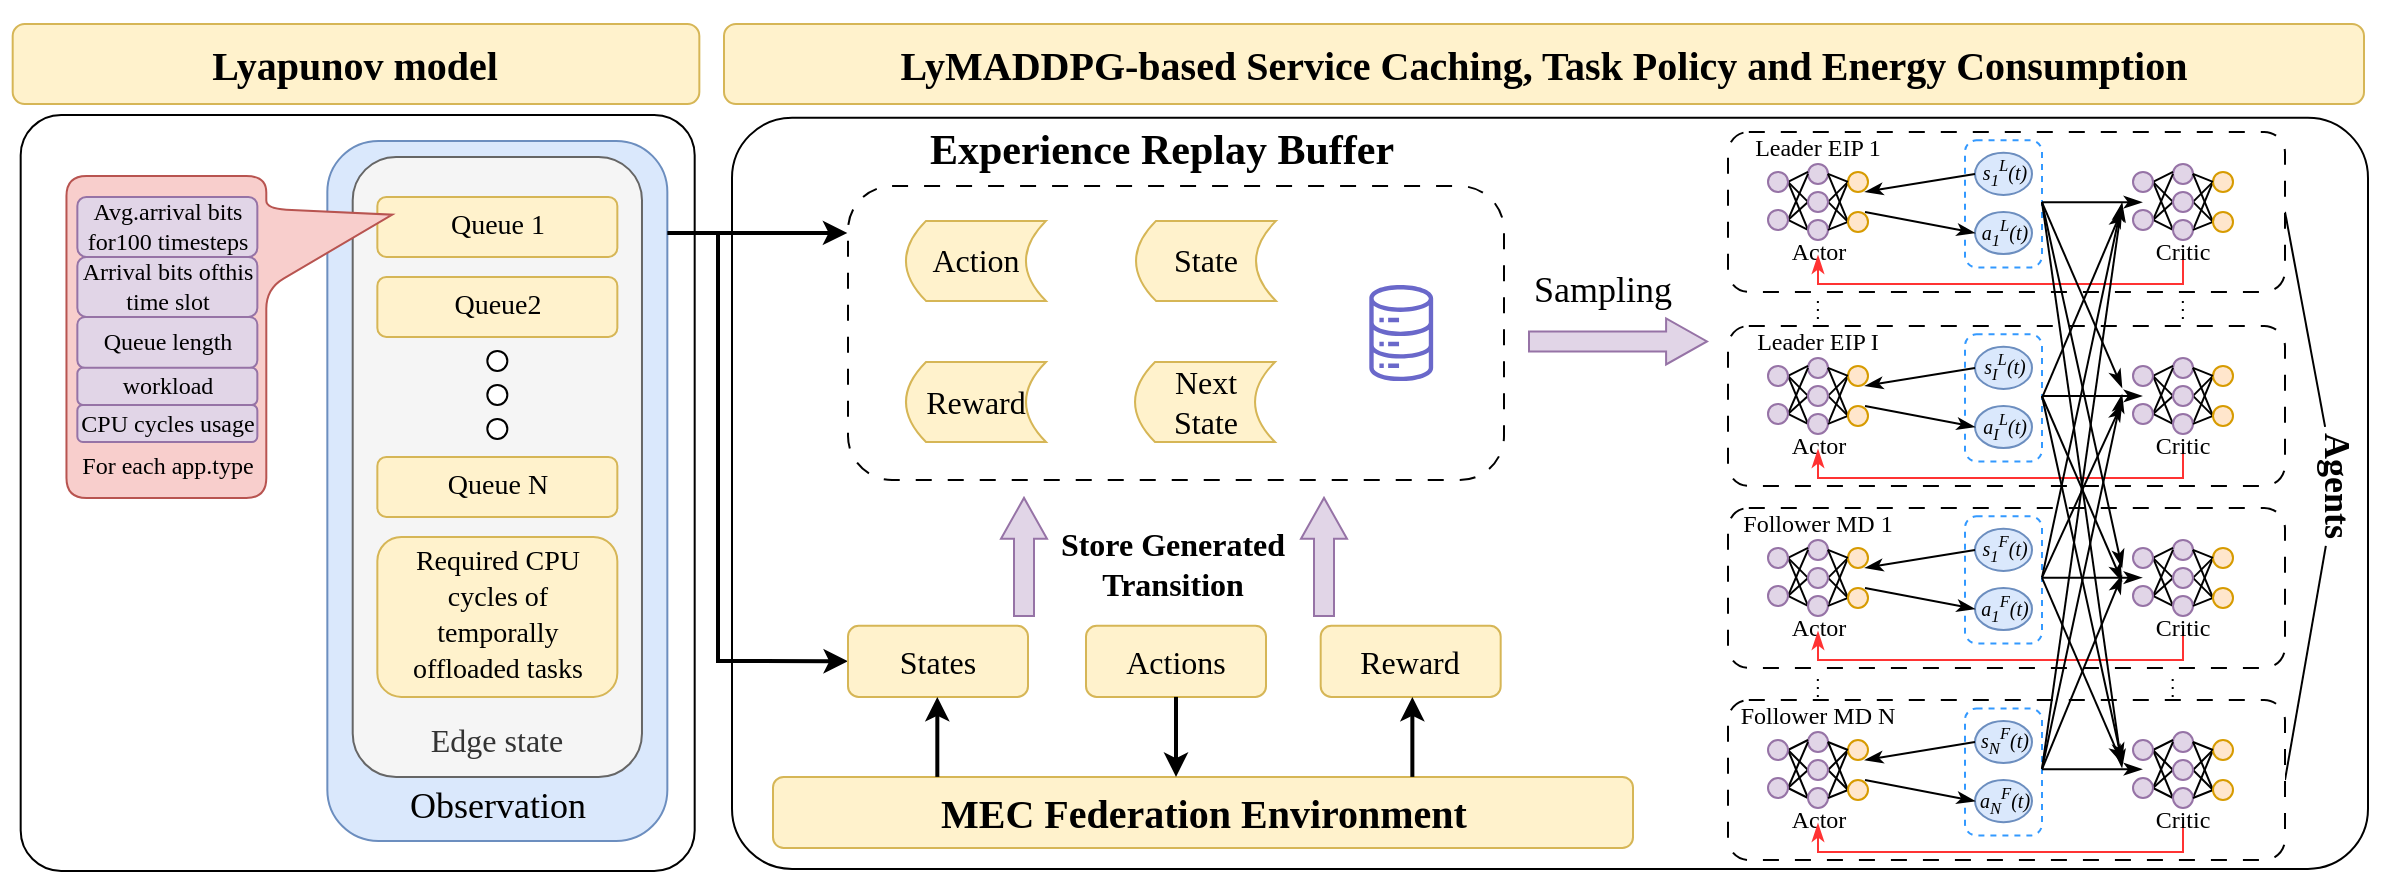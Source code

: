 <mxfile version="24.7.17">
  <diagram name="第 1 页" id="Xf4Bsc39fs1FAQNReC4f">
    <mxGraphModel dx="3581" dy="2225" grid="1" gridSize="10" guides="1" tooltips="1" connect="1" arrows="1" fold="1" page="1" pageScale="1" pageWidth="827" pageHeight="1169" math="0" shadow="0">
      <root>
        <mxCell id="0" />
        <mxCell id="1" parent="0" />
        <mxCell id="LEDMy-3ySO2zCJX16SR1-17" value="" style="endArrow=classic;html=1;rounded=0;" edge="1" parent="1">
          <mxGeometry width="50" height="50" relative="1" as="geometry">
            <mxPoint x="-1373.29" y="-1056.33" as="sourcePoint" />
            <mxPoint x="-1373.29" y="-1116.33" as="targetPoint" />
          </mxGeometry>
        </mxCell>
        <mxCell id="LEDMy-3ySO2zCJX16SR1-19" value="" style="rounded=0;whiteSpace=wrap;html=1;strokeColor=none;" vertex="1" parent="1">
          <mxGeometry x="-1620" y="-1120" width="1197" height="440" as="geometry" />
        </mxCell>
        <mxCell id="LEDMy-3ySO2zCJX16SR1-38" value="" style="rounded=1;whiteSpace=wrap;html=1;arcSize=6;" vertex="1" parent="1">
          <mxGeometry x="-1609.66" y="-1066.55" width="337" height="378" as="geometry" />
        </mxCell>
        <mxCell id="LEDMy-3ySO2zCJX16SR1-20" value="&lt;p style=&quot;font-size: 20px;&quot; class=&quot;MsoNormal&quot;&gt;&lt;font style=&quot;font-size: 20px;&quot; face=&quot;Times New Roman&quot;&gt;&lt;b&gt;&lt;span style=&quot;&quot;&gt;&lt;font style=&quot;font-size: 20px;&quot;&gt;L&lt;/font&gt;&lt;/span&gt;&lt;/b&gt;&lt;b&gt;&lt;span style=&quot;&quot;&gt;yapunov model&lt;/span&gt;&lt;/b&gt;&lt;/font&gt;&lt;/p&gt;" style="rounded=1;whiteSpace=wrap;html=1;fillColor=#fff2cc;strokeColor=#d6b656;" vertex="1" parent="1">
          <mxGeometry x="-1613.66" y="-1112" width="343.33" height="40" as="geometry" />
        </mxCell>
        <mxCell id="LEDMy-3ySO2zCJX16SR1-22" value="&lt;div&gt;&lt;br&gt;&lt;/div&gt;&lt;div&gt;&lt;br&gt;&lt;/div&gt;&lt;div&gt;&lt;br&gt;&lt;/div&gt;&lt;div&gt;&lt;br&gt;&lt;/div&gt;&lt;div&gt;&lt;br&gt;&lt;/div&gt;&lt;div&gt;&lt;br&gt;&lt;/div&gt;&lt;div&gt;&lt;br&gt;&lt;/div&gt;&lt;div&gt;&lt;br&gt;&lt;/div&gt;&lt;div&gt;&lt;br&gt;&lt;/div&gt;&lt;div&gt;&lt;br&gt;&lt;/div&gt;&lt;div&gt;&lt;br&gt;&lt;/div&gt;&lt;div&gt;&lt;br&gt;&lt;/div&gt;&lt;div&gt;&lt;br&gt;&lt;/div&gt;&lt;div&gt;&lt;br&gt;&lt;/div&gt;&lt;div&gt;&lt;br&gt;&lt;/div&gt;&lt;div&gt;&lt;br&gt;&lt;/div&gt;&lt;div&gt;&lt;br&gt;&lt;/div&gt;&lt;div&gt;&lt;br&gt;&lt;/div&gt;&lt;div&gt;&lt;br&gt;&lt;/div&gt;&lt;div&gt;&lt;br&gt;&lt;/div&gt;&lt;div&gt;&lt;br&gt;&lt;/div&gt;&lt;div&gt;&lt;br&gt;&lt;/div&gt;&lt;div&gt;&lt;span style=&quot;background-color: initial;&quot;&gt;&lt;font face=&quot;Times New Roman&quot; style=&quot;font-size: 18px;&quot;&gt;Observation&lt;/font&gt;&lt;/span&gt;&lt;br&gt;&lt;/div&gt;" style="rounded=1;whiteSpace=wrap;html=1;fillColor=#dae8fc;strokeColor=#6c8ebf;" vertex="1" parent="1">
          <mxGeometry x="-1456.33" y="-1053.55" width="170" height="350" as="geometry" />
        </mxCell>
        <mxCell id="LEDMy-3ySO2zCJX16SR1-23" value="&lt;div&gt;&lt;br&gt;&lt;/div&gt;&lt;div&gt;&lt;br&gt;&lt;/div&gt;&lt;div&gt;&lt;br&gt;&lt;/div&gt;&lt;div&gt;&lt;br&gt;&lt;/div&gt;&lt;div&gt;&lt;br&gt;&lt;/div&gt;&lt;div&gt;&lt;br&gt;&lt;/div&gt;&lt;div&gt;&lt;br&gt;&lt;/div&gt;&lt;div&gt;&lt;br&gt;&lt;/div&gt;&lt;div&gt;&lt;br&gt;&lt;/div&gt;&lt;div&gt;&lt;br&gt;&lt;/div&gt;&lt;div&gt;&lt;br&gt;&lt;/div&gt;&lt;div&gt;&lt;br&gt;&lt;/div&gt;&lt;div&gt;&lt;br&gt;&lt;/div&gt;&lt;div&gt;&lt;br&gt;&lt;/div&gt;&lt;div&gt;&lt;br&gt;&lt;/div&gt;&lt;div&gt;&lt;br&gt;&lt;/div&gt;&lt;div&gt;&lt;br&gt;&lt;/div&gt;&lt;div&gt;&lt;br&gt;&lt;/div&gt;&lt;div&gt;&lt;br&gt;&lt;/div&gt;&lt;font style=&quot;font-size: 16px;&quot; face=&quot;Times New Roman&quot;&gt;&lt;div&gt;&lt;span style=&quot;background-color: initial;&quot;&gt;Edge state&lt;/span&gt;&lt;br&gt;&lt;/div&gt;&lt;/font&gt;" style="rounded=1;whiteSpace=wrap;html=1;fillColor=#f5f5f5;strokeColor=#666666;fontColor=#333333;" vertex="1" parent="1">
          <mxGeometry x="-1443.65" y="-1045.55" width="144.64" height="310" as="geometry" />
        </mxCell>
        <mxCell id="LEDMy-3ySO2zCJX16SR1-24" value="&lt;font style=&quot;font-size: 14px;&quot; face=&quot;Times New Roman&quot;&gt;Required CPU&lt;/font&gt;&lt;div style=&quot;font-size: 14px;&quot;&gt;&lt;font style=&quot;font-size: 14px;&quot; face=&quot;dj1S1odDxLtbVfwUWK3F&quot;&gt;cycles of&lt;/font&gt;&lt;/div&gt;&lt;div style=&quot;font-size: 14px;&quot;&gt;&lt;font style=&quot;font-size: 14px;&quot; face=&quot;dj1S1odDxLtbVfwUWK3F&quot;&gt;temporally&lt;/font&gt;&lt;/div&gt;&lt;div style=&quot;font-size: 14px;&quot;&gt;&lt;font style=&quot;font-size: 14px;&quot; face=&quot;dj1S1odDxLtbVfwUWK3F&quot;&gt;offloaded tasks&lt;/font&gt;&lt;/div&gt;" style="rounded=1;whiteSpace=wrap;html=1;fillColor=#fff2cc;strokeColor=#d6b656;" vertex="1" parent="1">
          <mxGeometry x="-1431.33" y="-855.55" width="120" height="80" as="geometry" />
        </mxCell>
        <mxCell id="LEDMy-3ySO2zCJX16SR1-25" value="&lt;font style=&quot;font-size: 14px;&quot; face=&quot;Times New Roman&quot;&gt;Queue 1&lt;/font&gt;" style="rounded=1;whiteSpace=wrap;html=1;fillColor=#fff2cc;strokeColor=#d6b656;" vertex="1" parent="1">
          <mxGeometry x="-1431.33" y="-1025.55" width="120" height="30" as="geometry" />
        </mxCell>
        <mxCell id="LEDMy-3ySO2zCJX16SR1-26" value="&lt;font style=&quot;font-size: 14px;&quot; face=&quot;Times New Roman&quot;&gt;Queue2&lt;/font&gt;" style="rounded=1;whiteSpace=wrap;html=1;fillColor=#fff2cc;strokeColor=#d6b656;" vertex="1" parent="1">
          <mxGeometry x="-1431.33" y="-985.55" width="120" height="30" as="geometry" />
        </mxCell>
        <mxCell id="LEDMy-3ySO2zCJX16SR1-27" value="&lt;font style=&quot;font-size: 14px;&quot; face=&quot;Times New Roman&quot;&gt;Queue N&lt;/font&gt;" style="rounded=1;whiteSpace=wrap;html=1;fillColor=#fff2cc;strokeColor=#d6b656;" vertex="1" parent="1">
          <mxGeometry x="-1431.33" y="-895.55" width="120" height="30" as="geometry" />
        </mxCell>
        <mxCell id="LEDMy-3ySO2zCJX16SR1-28" value="" style="ellipse;whiteSpace=wrap;html=1;aspect=fixed;" vertex="1" parent="1">
          <mxGeometry x="-1376.33" y="-948.55" width="10" height="10" as="geometry" />
        </mxCell>
        <mxCell id="LEDMy-3ySO2zCJX16SR1-29" value="" style="ellipse;whiteSpace=wrap;html=1;aspect=fixed;" vertex="1" parent="1">
          <mxGeometry x="-1376.33" y="-931.55" width="10" height="10" as="geometry" />
        </mxCell>
        <mxCell id="LEDMy-3ySO2zCJX16SR1-30" value="" style="ellipse;whiteSpace=wrap;html=1;aspect=fixed;" vertex="1" parent="1">
          <mxGeometry x="-1376.33" y="-914.55" width="10" height="10" as="geometry" />
        </mxCell>
        <mxCell id="LEDMy-3ySO2zCJX16SR1-31" value="&lt;span style=&quot;font-size: 12px;&quot;&gt;For each app.type&lt;/span&gt;" style="shape=callout;whiteSpace=wrap;html=1;perimeter=calloutPerimeter;rotation=-90;size=63;position=0.65;base=40;position2=0.88;rounded=1;fillColor=#f8cecc;strokeColor=#b85450;" vertex="1" parent="1">
          <mxGeometry x="-1585.82" y="-1036.94" width="161.02" height="162.92" as="geometry" />
        </mxCell>
        <mxCell id="LEDMy-3ySO2zCJX16SR1-32" value="&lt;span style=&quot;font-size: 12px;&quot;&gt;&lt;font face=&quot;Times New Roman&quot;&gt;Avg.arrival bits for100 timesteps&lt;/font&gt;&lt;/span&gt;" style="rounded=1;whiteSpace=wrap;html=1;fillColor=#e1d5e7;strokeColor=#9673a6;" vertex="1" parent="1">
          <mxGeometry x="-1581.33" y="-1025.55" width="90" height="30" as="geometry" />
        </mxCell>
        <mxCell id="LEDMy-3ySO2zCJX16SR1-33" value="&lt;font face=&quot;Times New Roman&quot;&gt;&lt;span style=&quot;font-size: 12px;&quot;&gt;Arrival bits ofthis time slot&lt;/span&gt;&lt;/font&gt;" style="rounded=1;whiteSpace=wrap;html=1;fillColor=#e1d5e7;strokeColor=#9673a6;" vertex="1" parent="1">
          <mxGeometry x="-1581.33" y="-995.55" width="90" height="30" as="geometry" />
        </mxCell>
        <mxCell id="LEDMy-3ySO2zCJX16SR1-34" value="&lt;font face=&quot;Times New Roman&quot;&gt;&lt;span style=&quot;font-size: 12px;&quot;&gt;Queue length&lt;/span&gt;&lt;/font&gt;" style="rounded=1;whiteSpace=wrap;html=1;fillColor=#e1d5e7;strokeColor=#9673a6;" vertex="1" parent="1">
          <mxGeometry x="-1581.33" y="-965.55" width="90" height="25.55" as="geometry" />
        </mxCell>
        <mxCell id="LEDMy-3ySO2zCJX16SR1-35" value="&lt;font face=&quot;Times New Roman&quot;&gt;&lt;span style=&quot;font-size: 12px;&quot;&gt;workload&lt;/span&gt;&lt;/font&gt;" style="rounded=1;whiteSpace=wrap;html=1;fillColor=#e1d5e7;strokeColor=#9673a6;" vertex="1" parent="1">
          <mxGeometry x="-1581.33" y="-940.1" width="90" height="18.55" as="geometry" />
        </mxCell>
        <mxCell id="LEDMy-3ySO2zCJX16SR1-36" value="&lt;font face=&quot;Times New Roman&quot;&gt;&lt;span style=&quot;font-size: 12px;&quot;&gt;CPU cycles usage&lt;/span&gt;&lt;/font&gt;" style="rounded=1;whiteSpace=wrap;html=1;fillColor=#e1d5e7;strokeColor=#9673a6;" vertex="1" parent="1">
          <mxGeometry x="-1581.33" y="-921.55" width="90" height="18.55" as="geometry" />
        </mxCell>
        <mxCell id="LEDMy-3ySO2zCJX16SR1-37" value="&lt;font face=&quot;Times New Roman&quot;&gt;For each app.type&lt;/font&gt;" style="text;html=1;align=center;verticalAlign=middle;whiteSpace=wrap;rounded=0;" vertex="1" parent="1">
          <mxGeometry x="-1586.33" y="-905.55" width="100" height="30" as="geometry" />
        </mxCell>
        <mxCell id="LEDMy-3ySO2zCJX16SR1-39" value="&lt;p class=&quot;MsoNormal&quot;&gt;&lt;b style=&quot;&quot;&gt;&lt;font style=&quot;font-size: 20px;&quot; face=&quot;Times New Roman&quot;&gt;LyMADDPG-based Service Caching, Task Policy and&amp;nbsp;&lt;/font&gt;&lt;/b&gt;&lt;span style=&quot;background-color: initial; font-size: 20px;&quot;&gt;&lt;font face=&quot;Times New Roman&quot;&gt;&lt;b&gt;Energy Consumption&lt;/b&gt;&lt;/font&gt;&lt;/span&gt;&lt;/p&gt;" style="rounded=1;whiteSpace=wrap;html=1;fillColor=#fff2cc;strokeColor=#d6b656;" vertex="1" parent="1">
          <mxGeometry x="-1258" y="-1112" width="820" height="40" as="geometry" />
        </mxCell>
        <mxCell id="LEDMy-3ySO2zCJX16SR1-45" value="" style="rounded=1;whiteSpace=wrap;html=1;arcSize=8;" vertex="1" parent="1">
          <mxGeometry x="-1254" y="-1065.1" width="818" height="375.55" as="geometry" />
        </mxCell>
        <mxCell id="LEDMy-3ySO2zCJX16SR1-18" value="" style="rounded=1;whiteSpace=wrap;html=1;dashed=1;dashPattern=8 8;" vertex="1" parent="1">
          <mxGeometry x="-1196" y="-1030.94" width="328" height="146.94" as="geometry" />
        </mxCell>
        <mxCell id="LEDMy-3ySO2zCJX16SR1-3" value="&lt;font face=&quot;Times New Roman&quot; style=&quot;font-size: 16px;&quot;&gt;Action&lt;/font&gt;" style="shape=dataStorage;whiteSpace=wrap;html=1;fixedSize=1;size=10;fillColor=#fff2cc;strokeColor=#d6b656;" vertex="1" parent="1">
          <mxGeometry x="-1167" y="-1013.55" width="70" height="40" as="geometry" />
        </mxCell>
        <mxCell id="LEDMy-3ySO2zCJX16SR1-40" value="&lt;font face=&quot;Times New Roman&quot; style=&quot;font-size: 16px;&quot;&gt;Reward&lt;/font&gt;" style="shape=dataStorage;whiteSpace=wrap;html=1;fixedSize=1;size=10;fillColor=#fff2cc;strokeColor=#d6b656;" vertex="1" parent="1">
          <mxGeometry x="-1167" y="-943" width="70" height="40" as="geometry" />
        </mxCell>
        <mxCell id="LEDMy-3ySO2zCJX16SR1-41" value="&lt;font style=&quot;font-size: 16px;&quot; face=&quot;Times New Roman&quot;&gt;State&lt;/font&gt;" style="shape=dataStorage;whiteSpace=wrap;html=1;fixedSize=1;size=10;fillColor=#fff2cc;strokeColor=#d6b656;" vertex="1" parent="1">
          <mxGeometry x="-1052" y="-1013.55" width="70" height="40" as="geometry" />
        </mxCell>
        <mxCell id="LEDMy-3ySO2zCJX16SR1-42" value="&lt;font face=&quot;Times New Roman&quot; style=&quot;font-size: 16px;&quot;&gt;Next&lt;/font&gt;&lt;div style=&quot;font-size: 16px;&quot;&gt;&lt;font face=&quot;Times New Roman&quot; style=&quot;font-size: 16px;&quot;&gt;State&lt;/font&gt;&lt;/div&gt;" style="shape=dataStorage;whiteSpace=wrap;html=1;fixedSize=1;size=10;fillColor=#fff2cc;strokeColor=#d6b656;" vertex="1" parent="1">
          <mxGeometry x="-1052.5" y="-943" width="70" height="40" as="geometry" />
        </mxCell>
        <mxCell id="LEDMy-3ySO2zCJX16SR1-43" value="&lt;font face=&quot;Times New Roman&quot; style=&quot;font-size: 21px;&quot;&gt;&lt;b&gt;Experience Replay Buffer&lt;/b&gt;&lt;/font&gt;" style="text;html=1;align=center;verticalAlign=middle;whiteSpace=wrap;rounded=0;" vertex="1" parent="1">
          <mxGeometry x="-1163.82" y="-1064" width="250" height="30" as="geometry" />
        </mxCell>
        <mxCell id="S3RN-7K2Bl6BhMOWH31h-4" value="" style="endArrow=classic;html=1;rounded=0;strokeWidth=2;" parent="1" edge="1">
          <mxGeometry width="50" height="50" relative="1" as="geometry">
            <mxPoint x="-1286.33" y="-1007.55" as="sourcePoint" />
            <mxPoint x="-1196.33" y="-1007.55" as="targetPoint" />
          </mxGeometry>
        </mxCell>
        <mxCell id="LEDMy-3ySO2zCJX16SR1-44" value="" style="endArrow=classic;html=1;rounded=0;strokeWidth=2;entryX=0;entryY=0.5;entryDx=0;entryDy=0;" edge="1" parent="1" target="LEDMy-3ySO2zCJX16SR1-9">
          <mxGeometry width="50" height="50" relative="1" as="geometry">
            <mxPoint x="-1261" y="-1007.33" as="sourcePoint" />
            <mxPoint x="-1184" y="-747.33" as="targetPoint" />
            <Array as="points">
              <mxPoint x="-1261" y="-793.55" />
            </Array>
          </mxGeometry>
        </mxCell>
        <mxCell id="LEDMy-3ySO2zCJX16SR1-46" value="&lt;font size=&quot;1&quot; style=&quot;&quot; face=&quot;Times New Roman&quot;&gt;&lt;b style=&quot;font-size: 20px;&quot;&gt;MEC Federation Environment&lt;/b&gt;&lt;/font&gt;" style="rounded=1;whiteSpace=wrap;html=1;fillColor=#fff2cc;strokeColor=#d6b656;" vertex="1" parent="1">
          <mxGeometry x="-1233.5" y="-735.55" width="430" height="35.55" as="geometry" />
        </mxCell>
        <mxCell id="LEDMy-3ySO2zCJX16SR1-9" value="&lt;font style=&quot;font-size: 16px;&quot; face=&quot;Times New Roman&quot;&gt;States&lt;/font&gt;" style="rounded=1;whiteSpace=wrap;html=1;fillColor=#fff2cc;strokeColor=#d6b656;" vertex="1" parent="1">
          <mxGeometry x="-1196" y="-811.1" width="90" height="35.55" as="geometry" />
        </mxCell>
        <mxCell id="LEDMy-3ySO2zCJX16SR1-47" value="&lt;font face=&quot;Times New Roman&quot; style=&quot;font-size: 16px;&quot;&gt;Actions&lt;/font&gt;" style="rounded=1;whiteSpace=wrap;html=1;fillColor=#fff2cc;strokeColor=#d6b656;" vertex="1" parent="1">
          <mxGeometry x="-1077" y="-811.1" width="90" height="35.55" as="geometry" />
        </mxCell>
        <mxCell id="LEDMy-3ySO2zCJX16SR1-48" value="&lt;font style=&quot;font-size: 16px;&quot; face=&quot;Times New Roman&quot;&gt;Reward&lt;/font&gt;" style="rounded=1;whiteSpace=wrap;html=1;fillColor=#fff2cc;strokeColor=#d6b656;" vertex="1" parent="1">
          <mxGeometry x="-959.66" y="-811.1" width="90" height="35.55" as="geometry" />
        </mxCell>
        <mxCell id="LEDMy-3ySO2zCJX16SR1-1" value="" style="shape=flexArrow;endArrow=classic;html=1;rounded=0;endWidth=12;endSize=6.484;fillColor=#e1d5e7;strokeColor=#9673a6;" edge="1" parent="1">
          <mxGeometry width="50" height="50" relative="1" as="geometry">
            <mxPoint x="-1108" y="-815.55" as="sourcePoint" />
            <mxPoint x="-1108" y="-875.55" as="targetPoint" />
          </mxGeometry>
        </mxCell>
        <mxCell id="LEDMy-3ySO2zCJX16SR1-2" value="" style="shape=flexArrow;endArrow=classic;html=1;rounded=0;endWidth=12;endSize=6.484;fillColor=#e1d5e7;strokeColor=#9673a6;" edge="1" parent="1">
          <mxGeometry width="50" height="50" relative="1" as="geometry">
            <mxPoint x="-958" y="-815.55" as="sourcePoint" />
            <mxPoint x="-958" y="-875.55" as="targetPoint" />
          </mxGeometry>
        </mxCell>
        <mxCell id="LEDMy-3ySO2zCJX16SR1-50" value="" style="endArrow=classic;html=1;rounded=0;strokeWidth=2;" edge="1" parent="1">
          <mxGeometry width="50" height="50" relative="1" as="geometry">
            <mxPoint x="-1151.34" y="-735.55" as="sourcePoint" />
            <mxPoint x="-1151.34" y="-775.55" as="targetPoint" />
          </mxGeometry>
        </mxCell>
        <mxCell id="LEDMy-3ySO2zCJX16SR1-51" value="" style="endArrow=classic;html=1;rounded=0;strokeWidth=2;" edge="1" parent="1">
          <mxGeometry width="50" height="50" relative="1" as="geometry">
            <mxPoint x="-913.82" y="-735.55" as="sourcePoint" />
            <mxPoint x="-913.82" y="-775.55" as="targetPoint" />
          </mxGeometry>
        </mxCell>
        <mxCell id="LEDMy-3ySO2zCJX16SR1-52" value="" style="endArrow=classic;html=1;rounded=0;strokeWidth=2;exitX=0.5;exitY=1;exitDx=0;exitDy=0;" edge="1" parent="1" source="LEDMy-3ySO2zCJX16SR1-47">
          <mxGeometry width="50" height="50" relative="1" as="geometry">
            <mxPoint x="-1032" y="-769.55" as="sourcePoint" />
            <mxPoint x="-1032" y="-735.55" as="targetPoint" />
          </mxGeometry>
        </mxCell>
        <mxCell id="LEDMy-3ySO2zCJX16SR1-53" value="&lt;font style=&quot;font-size: 16px;&quot; face=&quot;Times New Roman&quot;&gt;&lt;b&gt;Store Generated&lt;/b&gt;&lt;/font&gt;&lt;div style=&quot;font-size: 16px;&quot;&gt;&lt;font face=&quot;Times New Roman&quot; style=&quot;font-size: 16px;&quot;&gt;&lt;b&gt;Transition&lt;/b&gt;&lt;/font&gt;&lt;/div&gt;" style="text;html=1;align=center;verticalAlign=middle;whiteSpace=wrap;rounded=0;" vertex="1" parent="1">
          <mxGeometry x="-1094" y="-859.55" width="121" height="36" as="geometry" />
        </mxCell>
        <mxCell id="LEDMy-3ySO2zCJX16SR1-56" value="" style="sketch=0;outlineConnect=0;fontColor=#232F3E;gradientColor=none;fillColor=#6a68ca;strokeColor=none;dashed=0;verticalLabelPosition=bottom;verticalAlign=top;align=center;html=1;fontSize=12;fontStyle=0;aspect=fixed;pointerEvents=1;shape=mxgraph.aws4.iot_analytics_data_store;" vertex="1" parent="1">
          <mxGeometry x="-936" y="-981.47" width="33.23" height="48" as="geometry" />
        </mxCell>
        <mxCell id="LEDMy-3ySO2zCJX16SR1-7" value="" style="shape=flexArrow;endArrow=classic;html=1;rounded=0;endWidth=12;endSize=6.484;fillColor=#e1d5e7;strokeColor=#9673a6;" edge="1" parent="1">
          <mxGeometry width="50" height="50" relative="1" as="geometry">
            <mxPoint x="-856" y="-953.27" as="sourcePoint" />
            <mxPoint x="-766" y="-953.27" as="targetPoint" />
          </mxGeometry>
        </mxCell>
        <mxCell id="LEDMy-3ySO2zCJX16SR1-195" value="&lt;font face=&quot;Times New Roman&quot; style=&quot;font-size: 18px;&quot;&gt;Sampling&lt;/font&gt;" style="text;html=1;align=center;verticalAlign=middle;whiteSpace=wrap;rounded=0;" vertex="1" parent="1">
          <mxGeometry x="-861" y="-993.55" width="85" height="30" as="geometry" />
        </mxCell>
        <mxCell id="LEDMy-3ySO2zCJX16SR1-386" style="rounded=0;orthogonalLoop=1;jettySize=auto;html=1;endArrow=none;endFill=0;exitX=1;exitY=0.5;exitDx=0;exitDy=0;" edge="1" parent="1" source="LEDMy-3ySO2zCJX16SR1-196" target="LEDMy-3ySO2zCJX16SR1-385">
          <mxGeometry relative="1" as="geometry" />
        </mxCell>
        <mxCell id="LEDMy-3ySO2zCJX16SR1-196" value="" style="rounded=1;whiteSpace=wrap;html=1;arcSize=13;dashed=1;dashPattern=8 8;" vertex="1" parent="1">
          <mxGeometry x="-756" y="-1058.05" width="278.5" height="80" as="geometry" />
        </mxCell>
        <mxCell id="LEDMy-3ySO2zCJX16SR1-197" value="&lt;font face=&quot;Times New Roman&quot;&gt;Leader EIP 1&lt;/font&gt;" style="text;html=1;align=center;verticalAlign=middle;whiteSpace=wrap;rounded=0;" vertex="1" parent="1">
          <mxGeometry x="-756" y="-1065.05" width="90" height="30" as="geometry" />
        </mxCell>
        <mxCell id="LEDMy-3ySO2zCJX16SR1-176" value="" style="ellipse;whiteSpace=wrap;html=1;aspect=fixed;fillColor=#e1d5e7;strokeColor=#9673a6;" vertex="1" parent="1">
          <mxGeometry x="-716" y="-1042.05" width="10" height="10" as="geometry" />
        </mxCell>
        <mxCell id="LEDMy-3ySO2zCJX16SR1-177" style="rounded=0;orthogonalLoop=1;jettySize=auto;html=1;exitX=1;exitY=0.5;exitDx=0;exitDy=0;entryX=0;entryY=0.5;entryDx=0;entryDy=0;strokeColor=default;endArrow=none;endFill=0;" edge="1" parent="1" source="LEDMy-3ySO2zCJX16SR1-180" target="LEDMy-3ySO2zCJX16SR1-193">
          <mxGeometry relative="1" as="geometry" />
        </mxCell>
        <mxCell id="LEDMy-3ySO2zCJX16SR1-178" style="rounded=0;orthogonalLoop=1;jettySize=auto;html=1;exitX=1;exitY=0.5;exitDx=0;exitDy=0;endArrow=none;endFill=0;" edge="1" parent="1" source="LEDMy-3ySO2zCJX16SR1-180">
          <mxGeometry relative="1" as="geometry">
            <mxPoint x="-716" y="-1038.05" as="targetPoint" />
          </mxGeometry>
        </mxCell>
        <mxCell id="LEDMy-3ySO2zCJX16SR1-179" style="rounded=0;orthogonalLoop=1;jettySize=auto;html=1;exitX=1;exitY=0.5;exitDx=0;exitDy=0;entryX=0;entryY=0.5;entryDx=0;entryDy=0;endArrow=none;endFill=0;" edge="1" parent="1" source="LEDMy-3ySO2zCJX16SR1-180" target="LEDMy-3ySO2zCJX16SR1-188">
          <mxGeometry relative="1" as="geometry" />
        </mxCell>
        <mxCell id="LEDMy-3ySO2zCJX16SR1-180" value="" style="ellipse;whiteSpace=wrap;html=1;aspect=fixed;fillColor=#e1d5e7;strokeColor=#9673a6;" vertex="1" parent="1">
          <mxGeometry x="-736" y="-1038.05" width="10" height="10" as="geometry" />
        </mxCell>
        <mxCell id="LEDMy-3ySO2zCJX16SR1-181" style="rounded=0;orthogonalLoop=1;jettySize=auto;html=1;exitX=0;exitY=0.5;exitDx=0;exitDy=0;entryX=1;entryY=0.5;entryDx=0;entryDy=0;endArrow=none;endFill=0;" edge="1" parent="1" source="LEDMy-3ySO2zCJX16SR1-183" target="LEDMy-3ySO2zCJX16SR1-193">
          <mxGeometry relative="1" as="geometry" />
        </mxCell>
        <mxCell id="LEDMy-3ySO2zCJX16SR1-182" style="rounded=0;orthogonalLoop=1;jettySize=auto;html=1;exitX=0;exitY=0.5;exitDx=0;exitDy=0;entryX=1;entryY=0.5;entryDx=0;entryDy=0;endArrow=none;endFill=0;" edge="1" parent="1" source="LEDMy-3ySO2zCJX16SR1-183" target="LEDMy-3ySO2zCJX16SR1-188">
          <mxGeometry relative="1" as="geometry" />
        </mxCell>
        <mxCell id="LEDMy-3ySO2zCJX16SR1-183" value="" style="ellipse;whiteSpace=wrap;html=1;aspect=fixed;fillColor=#ffe6cc;strokeColor=#d79b00;" vertex="1" parent="1">
          <mxGeometry x="-696" y="-1038.05" width="10" height="10" as="geometry" />
        </mxCell>
        <mxCell id="LEDMy-3ySO2zCJX16SR1-184" style="rounded=0;orthogonalLoop=1;jettySize=auto;html=1;exitX=1;exitY=0.5;exitDx=0;exitDy=0;entryX=0;entryY=0.5;entryDx=0;entryDy=0;endArrow=none;endFill=0;" edge="1" parent="1" source="LEDMy-3ySO2zCJX16SR1-187" target="LEDMy-3ySO2zCJX16SR1-176">
          <mxGeometry relative="1" as="geometry" />
        </mxCell>
        <mxCell id="LEDMy-3ySO2zCJX16SR1-185" style="rounded=0;orthogonalLoop=1;jettySize=auto;html=1;exitX=1;exitY=0.5;exitDx=0;exitDy=0;entryX=0;entryY=0.5;entryDx=0;entryDy=0;endArrow=none;endFill=0;" edge="1" parent="1" source="LEDMy-3ySO2zCJX16SR1-187" target="LEDMy-3ySO2zCJX16SR1-193">
          <mxGeometry relative="1" as="geometry" />
        </mxCell>
        <mxCell id="LEDMy-3ySO2zCJX16SR1-186" style="rounded=0;orthogonalLoop=1;jettySize=auto;html=1;exitX=1;exitY=0.5;exitDx=0;exitDy=0;entryX=0;entryY=0.5;entryDx=0;entryDy=0;endArrow=none;endFill=0;" edge="1" parent="1" source="LEDMy-3ySO2zCJX16SR1-187" target="LEDMy-3ySO2zCJX16SR1-188">
          <mxGeometry relative="1" as="geometry" />
        </mxCell>
        <mxCell id="LEDMy-3ySO2zCJX16SR1-187" value="" style="ellipse;whiteSpace=wrap;html=1;aspect=fixed;fillColor=#e1d5e7;strokeColor=#9673a6;" vertex="1" parent="1">
          <mxGeometry x="-736" y="-1019.05" width="10" height="10" as="geometry" />
        </mxCell>
        <mxCell id="LEDMy-3ySO2zCJX16SR1-188" value="" style="ellipse;whiteSpace=wrap;html=1;aspect=fixed;fillColor=#e1d5e7;strokeColor=#9673a6;" vertex="1" parent="1">
          <mxGeometry x="-716" y="-1014.05" width="10" height="10" as="geometry" />
        </mxCell>
        <mxCell id="LEDMy-3ySO2zCJX16SR1-189" style="rounded=0;orthogonalLoop=1;jettySize=auto;html=1;exitX=0;exitY=0.5;exitDx=0;exitDy=0;entryX=1;entryY=0.5;entryDx=0;entryDy=0;endArrow=none;endFill=0;" edge="1" parent="1" source="LEDMy-3ySO2zCJX16SR1-192" target="LEDMy-3ySO2zCJX16SR1-176">
          <mxGeometry relative="1" as="geometry" />
        </mxCell>
        <mxCell id="LEDMy-3ySO2zCJX16SR1-190" style="rounded=0;orthogonalLoop=1;jettySize=auto;html=1;exitX=0;exitY=0.5;exitDx=0;exitDy=0;entryX=1;entryY=0.5;entryDx=0;entryDy=0;endArrow=none;endFill=0;" edge="1" parent="1" source="LEDMy-3ySO2zCJX16SR1-192" target="LEDMy-3ySO2zCJX16SR1-193">
          <mxGeometry relative="1" as="geometry" />
        </mxCell>
        <mxCell id="LEDMy-3ySO2zCJX16SR1-191" style="rounded=0;orthogonalLoop=1;jettySize=auto;html=1;exitX=0;exitY=0.5;exitDx=0;exitDy=0;entryX=1;entryY=0.5;entryDx=0;entryDy=0;endArrow=none;endFill=0;" edge="1" parent="1" source="LEDMy-3ySO2zCJX16SR1-192" target="LEDMy-3ySO2zCJX16SR1-188">
          <mxGeometry relative="1" as="geometry" />
        </mxCell>
        <mxCell id="LEDMy-3ySO2zCJX16SR1-192" value="" style="ellipse;whiteSpace=wrap;html=1;aspect=fixed;fillColor=#ffe6cc;strokeColor=#d79b00;" vertex="1" parent="1">
          <mxGeometry x="-696" y="-1018.05" width="10" height="10" as="geometry" />
        </mxCell>
        <mxCell id="LEDMy-3ySO2zCJX16SR1-193" value="" style="ellipse;whiteSpace=wrap;html=1;aspect=fixed;fillColor=#e1d5e7;strokeColor=#9673a6;" vertex="1" parent="1">
          <mxGeometry x="-716" y="-1028.05" width="10" height="10" as="geometry" />
        </mxCell>
        <mxCell id="LEDMy-3ySO2zCJX16SR1-194" style="rounded=0;orthogonalLoop=1;jettySize=auto;html=1;exitX=0;exitY=0.5;exitDx=0;exitDy=0;entryX=1;entryY=0.5;entryDx=0;entryDy=0;endArrow=none;endFill=0;" edge="1" parent="1" source="LEDMy-3ySO2zCJX16SR1-183" target="LEDMy-3ySO2zCJX16SR1-176">
          <mxGeometry relative="1" as="geometry" />
        </mxCell>
        <mxCell id="LEDMy-3ySO2zCJX16SR1-198" value="&lt;font face=&quot;Times New Roman&quot;&gt;Actor&lt;/font&gt;" style="text;html=1;align=center;verticalAlign=middle;whiteSpace=wrap;rounded=0;" vertex="1" parent="1">
          <mxGeometry x="-730.25" y="-1004.05" width="38.5" height="11.77" as="geometry" />
        </mxCell>
        <mxCell id="LEDMy-3ySO2zCJX16SR1-199" value="" style="rounded=1;whiteSpace=wrap;html=1;dashed=1;strokeColor=#3399FF;" vertex="1" parent="1">
          <mxGeometry x="-637.5" y="-1053.83" width="38.5" height="63.55" as="geometry" />
        </mxCell>
        <mxCell id="LEDMy-3ySO2zCJX16SR1-200" value="&lt;i style=&quot;font-size: 10px;&quot;&gt;&lt;font style=&quot;font-size: 10px;&quot; face=&quot;Times New Roman&quot;&gt;s&lt;sub&gt;1&lt;/sub&gt;&lt;sup&gt;L&lt;/sup&gt;(t)&lt;/font&gt;&lt;/i&gt;" style="ellipse;whiteSpace=wrap;html=1;fillColor=#dae8fc;strokeColor=#6c8ebf;" vertex="1" parent="1">
          <mxGeometry x="-632.5" y="-1047.6" width="28.5" height="21.1" as="geometry" />
        </mxCell>
        <mxCell id="LEDMy-3ySO2zCJX16SR1-202" value="&lt;i style=&quot;font-size: 10px;&quot;&gt;&lt;font style=&quot;font-size: 10px;&quot; face=&quot;Times New Roman&quot;&gt;a&lt;sub&gt;1&lt;/sub&gt;&lt;sup&gt;L&lt;/sup&gt;(t)&lt;/font&gt;&lt;/i&gt;" style="ellipse;whiteSpace=wrap;html=1;fillColor=#dae8fc;strokeColor=#6c8ebf;" vertex="1" parent="1">
          <mxGeometry x="-632.5" y="-1018.05" width="28.5" height="21.1" as="geometry" />
        </mxCell>
        <mxCell id="LEDMy-3ySO2zCJX16SR1-205" value="" style="endArrow=classicThin;html=1;rounded=0;entryX=0.85;entryY=1;entryDx=0;entryDy=0;entryPerimeter=0;endFill=1;exitX=0;exitY=0.5;exitDx=0;exitDy=0;" edge="1" parent="1" source="LEDMy-3ySO2zCJX16SR1-200" target="LEDMy-3ySO2zCJX16SR1-183">
          <mxGeometry width="50" height="50" relative="1" as="geometry">
            <mxPoint x="-632.5" y="-1033.05" as="sourcePoint" />
            <mxPoint x="-677.5" y="-1028.05" as="targetPoint" />
          </mxGeometry>
        </mxCell>
        <mxCell id="LEDMy-3ySO2zCJX16SR1-206" value="" style="endArrow=classicThin;html=1;rounded=0;entryX=0;entryY=0.5;entryDx=0;entryDy=0;exitX=0.85;exitY=0;exitDx=0;exitDy=0;exitPerimeter=0;endFill=1;" edge="1" parent="1" source="LEDMy-3ySO2zCJX16SR1-192" target="LEDMy-3ySO2zCJX16SR1-202">
          <mxGeometry width="50" height="50" relative="1" as="geometry">
            <mxPoint x="-691.75" y="-1014.05" as="sourcePoint" />
            <mxPoint x="-631.55" y="-1004.05" as="targetPoint" />
          </mxGeometry>
        </mxCell>
        <mxCell id="LEDMy-3ySO2zCJX16SR1-207" value="" style="ellipse;whiteSpace=wrap;html=1;aspect=fixed;fillColor=#e1d5e7;strokeColor=#9673a6;" vertex="1" parent="1">
          <mxGeometry x="-533.5" y="-1042.05" width="10" height="10" as="geometry" />
        </mxCell>
        <mxCell id="LEDMy-3ySO2zCJX16SR1-208" style="rounded=0;orthogonalLoop=1;jettySize=auto;html=1;exitX=1;exitY=0.5;exitDx=0;exitDy=0;entryX=0;entryY=0.5;entryDx=0;entryDy=0;strokeColor=default;endArrow=none;endFill=0;" edge="1" parent="1" source="LEDMy-3ySO2zCJX16SR1-211" target="LEDMy-3ySO2zCJX16SR1-224">
          <mxGeometry relative="1" as="geometry" />
        </mxCell>
        <mxCell id="LEDMy-3ySO2zCJX16SR1-209" style="rounded=0;orthogonalLoop=1;jettySize=auto;html=1;exitX=1;exitY=0.5;exitDx=0;exitDy=0;endArrow=none;endFill=0;" edge="1" parent="1" source="LEDMy-3ySO2zCJX16SR1-211">
          <mxGeometry relative="1" as="geometry">
            <mxPoint x="-533.5" y="-1038.05" as="targetPoint" />
          </mxGeometry>
        </mxCell>
        <mxCell id="LEDMy-3ySO2zCJX16SR1-210" style="rounded=0;orthogonalLoop=1;jettySize=auto;html=1;exitX=1;exitY=0.5;exitDx=0;exitDy=0;entryX=0;entryY=0.5;entryDx=0;entryDy=0;endArrow=none;endFill=0;" edge="1" parent="1" source="LEDMy-3ySO2zCJX16SR1-211" target="LEDMy-3ySO2zCJX16SR1-219">
          <mxGeometry relative="1" as="geometry" />
        </mxCell>
        <mxCell id="LEDMy-3ySO2zCJX16SR1-211" value="" style="ellipse;whiteSpace=wrap;html=1;aspect=fixed;fillColor=#e1d5e7;strokeColor=#9673a6;" vertex="1" parent="1">
          <mxGeometry x="-553.5" y="-1038.05" width="10" height="10" as="geometry" />
        </mxCell>
        <mxCell id="LEDMy-3ySO2zCJX16SR1-212" style="rounded=0;orthogonalLoop=1;jettySize=auto;html=1;exitX=0;exitY=0.5;exitDx=0;exitDy=0;entryX=1;entryY=0.5;entryDx=0;entryDy=0;endArrow=none;endFill=0;" edge="1" parent="1" source="LEDMy-3ySO2zCJX16SR1-214" target="LEDMy-3ySO2zCJX16SR1-224">
          <mxGeometry relative="1" as="geometry" />
        </mxCell>
        <mxCell id="LEDMy-3ySO2zCJX16SR1-213" style="rounded=0;orthogonalLoop=1;jettySize=auto;html=1;exitX=0;exitY=0.5;exitDx=0;exitDy=0;entryX=1;entryY=0.5;entryDx=0;entryDy=0;endArrow=none;endFill=0;" edge="1" parent="1" source="LEDMy-3ySO2zCJX16SR1-214" target="LEDMy-3ySO2zCJX16SR1-219">
          <mxGeometry relative="1" as="geometry" />
        </mxCell>
        <mxCell id="LEDMy-3ySO2zCJX16SR1-214" value="" style="ellipse;whiteSpace=wrap;html=1;aspect=fixed;fillColor=#ffe6cc;strokeColor=#d79b00;" vertex="1" parent="1">
          <mxGeometry x="-513.5" y="-1038.05" width="10" height="10" as="geometry" />
        </mxCell>
        <mxCell id="LEDMy-3ySO2zCJX16SR1-215" style="rounded=0;orthogonalLoop=1;jettySize=auto;html=1;exitX=1;exitY=0.5;exitDx=0;exitDy=0;entryX=0;entryY=0.5;entryDx=0;entryDy=0;endArrow=none;endFill=0;" edge="1" parent="1" source="LEDMy-3ySO2zCJX16SR1-218" target="LEDMy-3ySO2zCJX16SR1-207">
          <mxGeometry relative="1" as="geometry" />
        </mxCell>
        <mxCell id="LEDMy-3ySO2zCJX16SR1-216" style="rounded=0;orthogonalLoop=1;jettySize=auto;html=1;exitX=1;exitY=0.5;exitDx=0;exitDy=0;entryX=0;entryY=0.5;entryDx=0;entryDy=0;endArrow=none;endFill=0;" edge="1" parent="1" source="LEDMy-3ySO2zCJX16SR1-218" target="LEDMy-3ySO2zCJX16SR1-224">
          <mxGeometry relative="1" as="geometry" />
        </mxCell>
        <mxCell id="LEDMy-3ySO2zCJX16SR1-217" style="rounded=0;orthogonalLoop=1;jettySize=auto;html=1;exitX=1;exitY=0.5;exitDx=0;exitDy=0;entryX=0;entryY=0.5;entryDx=0;entryDy=0;endArrow=none;endFill=0;" edge="1" parent="1" source="LEDMy-3ySO2zCJX16SR1-218" target="LEDMy-3ySO2zCJX16SR1-219">
          <mxGeometry relative="1" as="geometry" />
        </mxCell>
        <mxCell id="LEDMy-3ySO2zCJX16SR1-218" value="" style="ellipse;whiteSpace=wrap;html=1;aspect=fixed;fillColor=#e1d5e7;strokeColor=#9673a6;" vertex="1" parent="1">
          <mxGeometry x="-553.5" y="-1019.05" width="10" height="10" as="geometry" />
        </mxCell>
        <mxCell id="LEDMy-3ySO2zCJX16SR1-219" value="" style="ellipse;whiteSpace=wrap;html=1;aspect=fixed;fillColor=#e1d5e7;strokeColor=#9673a6;" vertex="1" parent="1">
          <mxGeometry x="-533.5" y="-1014.05" width="10" height="10" as="geometry" />
        </mxCell>
        <mxCell id="LEDMy-3ySO2zCJX16SR1-220" style="rounded=0;orthogonalLoop=1;jettySize=auto;html=1;exitX=0;exitY=0.5;exitDx=0;exitDy=0;entryX=1;entryY=0.5;entryDx=0;entryDy=0;endArrow=none;endFill=0;" edge="1" parent="1" source="LEDMy-3ySO2zCJX16SR1-223" target="LEDMy-3ySO2zCJX16SR1-207">
          <mxGeometry relative="1" as="geometry" />
        </mxCell>
        <mxCell id="LEDMy-3ySO2zCJX16SR1-221" style="rounded=0;orthogonalLoop=1;jettySize=auto;html=1;exitX=0;exitY=0.5;exitDx=0;exitDy=0;entryX=1;entryY=0.5;entryDx=0;entryDy=0;endArrow=none;endFill=0;" edge="1" parent="1" source="LEDMy-3ySO2zCJX16SR1-223" target="LEDMy-3ySO2zCJX16SR1-224">
          <mxGeometry relative="1" as="geometry" />
        </mxCell>
        <mxCell id="LEDMy-3ySO2zCJX16SR1-222" style="rounded=0;orthogonalLoop=1;jettySize=auto;html=1;exitX=0;exitY=0.5;exitDx=0;exitDy=0;entryX=1;entryY=0.5;entryDx=0;entryDy=0;endArrow=none;endFill=0;" edge="1" parent="1" source="LEDMy-3ySO2zCJX16SR1-223" target="LEDMy-3ySO2zCJX16SR1-219">
          <mxGeometry relative="1" as="geometry" />
        </mxCell>
        <mxCell id="LEDMy-3ySO2zCJX16SR1-223" value="" style="ellipse;whiteSpace=wrap;html=1;aspect=fixed;fillColor=#ffe6cc;strokeColor=#d79b00;" vertex="1" parent="1">
          <mxGeometry x="-513.5" y="-1018.05" width="10" height="10" as="geometry" />
        </mxCell>
        <mxCell id="LEDMy-3ySO2zCJX16SR1-224" value="" style="ellipse;whiteSpace=wrap;html=1;aspect=fixed;fillColor=#e1d5e7;strokeColor=#9673a6;" vertex="1" parent="1">
          <mxGeometry x="-533.5" y="-1028.05" width="10" height="10" as="geometry" />
        </mxCell>
        <mxCell id="LEDMy-3ySO2zCJX16SR1-225" style="rounded=0;orthogonalLoop=1;jettySize=auto;html=1;exitX=0;exitY=0.5;exitDx=0;exitDy=0;entryX=1;entryY=0.5;entryDx=0;entryDy=0;endArrow=none;endFill=0;" edge="1" parent="1" source="LEDMy-3ySO2zCJX16SR1-214" target="LEDMy-3ySO2zCJX16SR1-207">
          <mxGeometry relative="1" as="geometry" />
        </mxCell>
        <mxCell id="LEDMy-3ySO2zCJX16SR1-227" style="edgeStyle=orthogonalEdgeStyle;rounded=0;orthogonalLoop=1;jettySize=auto;html=1;exitX=0.5;exitY=1;exitDx=0;exitDy=0;entryX=0.5;entryY=1;entryDx=0;entryDy=0;endArrow=classicThin;endFill=1;strokeColor=#FF3333;" edge="1" parent="1">
          <mxGeometry relative="1" as="geometry">
            <mxPoint x="-528.5" y="-996.28" as="sourcePoint" />
            <mxPoint x="-711" y="-996.28" as="targetPoint" />
            <Array as="points">
              <mxPoint x="-528.5" y="-982.05" />
              <mxPoint x="-710.5" y="-982.05" />
            </Array>
          </mxGeometry>
        </mxCell>
        <mxCell id="LEDMy-3ySO2zCJX16SR1-226" value="&lt;font face=&quot;Times New Roman&quot;&gt;Critic&lt;/font&gt;" style="text;html=1;align=center;verticalAlign=middle;whiteSpace=wrap;rounded=0;" vertex="1" parent="1">
          <mxGeometry x="-547.75" y="-1004.05" width="38.5" height="11.77" as="geometry" />
        </mxCell>
        <mxCell id="LEDMy-3ySO2zCJX16SR1-228" value="" style="rounded=1;whiteSpace=wrap;html=1;arcSize=13;dashed=1;dashPattern=8 8;" vertex="1" parent="1">
          <mxGeometry x="-756" y="-961.05" width="278.5" height="80" as="geometry" />
        </mxCell>
        <mxCell id="LEDMy-3ySO2zCJX16SR1-229" value="&lt;font face=&quot;Times New Roman&quot;&gt;Leader EIP I&lt;/font&gt;" style="text;html=1;align=center;verticalAlign=middle;whiteSpace=wrap;rounded=0;" vertex="1" parent="1">
          <mxGeometry x="-756" y="-968.05" width="90" height="30" as="geometry" />
        </mxCell>
        <mxCell id="LEDMy-3ySO2zCJX16SR1-230" value="" style="ellipse;whiteSpace=wrap;html=1;aspect=fixed;fillColor=#e1d5e7;strokeColor=#9673a6;" vertex="1" parent="1">
          <mxGeometry x="-716" y="-945.05" width="10" height="10" as="geometry" />
        </mxCell>
        <mxCell id="LEDMy-3ySO2zCJX16SR1-231" style="rounded=0;orthogonalLoop=1;jettySize=auto;html=1;exitX=1;exitY=0.5;exitDx=0;exitDy=0;entryX=0;entryY=0.5;entryDx=0;entryDy=0;strokeColor=default;endArrow=none;endFill=0;" edge="1" parent="1" source="LEDMy-3ySO2zCJX16SR1-234" target="LEDMy-3ySO2zCJX16SR1-247">
          <mxGeometry relative="1" as="geometry" />
        </mxCell>
        <mxCell id="LEDMy-3ySO2zCJX16SR1-232" style="rounded=0;orthogonalLoop=1;jettySize=auto;html=1;exitX=1;exitY=0.5;exitDx=0;exitDy=0;endArrow=none;endFill=0;" edge="1" parent="1" source="LEDMy-3ySO2zCJX16SR1-234">
          <mxGeometry relative="1" as="geometry">
            <mxPoint x="-716" y="-941.05" as="targetPoint" />
          </mxGeometry>
        </mxCell>
        <mxCell id="LEDMy-3ySO2zCJX16SR1-233" style="rounded=0;orthogonalLoop=1;jettySize=auto;html=1;exitX=1;exitY=0.5;exitDx=0;exitDy=0;entryX=0;entryY=0.5;entryDx=0;entryDy=0;endArrow=none;endFill=0;" edge="1" parent="1" source="LEDMy-3ySO2zCJX16SR1-234" target="LEDMy-3ySO2zCJX16SR1-242">
          <mxGeometry relative="1" as="geometry" />
        </mxCell>
        <mxCell id="LEDMy-3ySO2zCJX16SR1-234" value="" style="ellipse;whiteSpace=wrap;html=1;aspect=fixed;fillColor=#e1d5e7;strokeColor=#9673a6;" vertex="1" parent="1">
          <mxGeometry x="-736" y="-941.05" width="10" height="10" as="geometry" />
        </mxCell>
        <mxCell id="LEDMy-3ySO2zCJX16SR1-235" style="rounded=0;orthogonalLoop=1;jettySize=auto;html=1;exitX=0;exitY=0.5;exitDx=0;exitDy=0;entryX=1;entryY=0.5;entryDx=0;entryDy=0;endArrow=none;endFill=0;" edge="1" parent="1" source="LEDMy-3ySO2zCJX16SR1-237" target="LEDMy-3ySO2zCJX16SR1-247">
          <mxGeometry relative="1" as="geometry" />
        </mxCell>
        <mxCell id="LEDMy-3ySO2zCJX16SR1-236" style="rounded=0;orthogonalLoop=1;jettySize=auto;html=1;exitX=0;exitY=0.5;exitDx=0;exitDy=0;entryX=1;entryY=0.5;entryDx=0;entryDy=0;endArrow=none;endFill=0;" edge="1" parent="1" source="LEDMy-3ySO2zCJX16SR1-237" target="LEDMy-3ySO2zCJX16SR1-242">
          <mxGeometry relative="1" as="geometry" />
        </mxCell>
        <mxCell id="LEDMy-3ySO2zCJX16SR1-237" value="" style="ellipse;whiteSpace=wrap;html=1;aspect=fixed;fillColor=#ffe6cc;strokeColor=#d79b00;" vertex="1" parent="1">
          <mxGeometry x="-696" y="-941.05" width="10" height="10" as="geometry" />
        </mxCell>
        <mxCell id="LEDMy-3ySO2zCJX16SR1-238" style="rounded=0;orthogonalLoop=1;jettySize=auto;html=1;exitX=1;exitY=0.5;exitDx=0;exitDy=0;entryX=0;entryY=0.5;entryDx=0;entryDy=0;endArrow=none;endFill=0;" edge="1" parent="1" source="LEDMy-3ySO2zCJX16SR1-241" target="LEDMy-3ySO2zCJX16SR1-230">
          <mxGeometry relative="1" as="geometry" />
        </mxCell>
        <mxCell id="LEDMy-3ySO2zCJX16SR1-239" style="rounded=0;orthogonalLoop=1;jettySize=auto;html=1;exitX=1;exitY=0.5;exitDx=0;exitDy=0;entryX=0;entryY=0.5;entryDx=0;entryDy=0;endArrow=none;endFill=0;" edge="1" parent="1" source="LEDMy-3ySO2zCJX16SR1-241" target="LEDMy-3ySO2zCJX16SR1-247">
          <mxGeometry relative="1" as="geometry" />
        </mxCell>
        <mxCell id="LEDMy-3ySO2zCJX16SR1-240" style="rounded=0;orthogonalLoop=1;jettySize=auto;html=1;exitX=1;exitY=0.5;exitDx=0;exitDy=0;entryX=0;entryY=0.5;entryDx=0;entryDy=0;endArrow=none;endFill=0;" edge="1" parent="1" source="LEDMy-3ySO2zCJX16SR1-241" target="LEDMy-3ySO2zCJX16SR1-242">
          <mxGeometry relative="1" as="geometry" />
        </mxCell>
        <mxCell id="LEDMy-3ySO2zCJX16SR1-241" value="" style="ellipse;whiteSpace=wrap;html=1;aspect=fixed;fillColor=#e1d5e7;strokeColor=#9673a6;" vertex="1" parent="1">
          <mxGeometry x="-736" y="-922.05" width="10" height="10" as="geometry" />
        </mxCell>
        <mxCell id="LEDMy-3ySO2zCJX16SR1-242" value="" style="ellipse;whiteSpace=wrap;html=1;aspect=fixed;fillColor=#e1d5e7;strokeColor=#9673a6;" vertex="1" parent="1">
          <mxGeometry x="-716" y="-917.05" width="10" height="10" as="geometry" />
        </mxCell>
        <mxCell id="LEDMy-3ySO2zCJX16SR1-243" style="rounded=0;orthogonalLoop=1;jettySize=auto;html=1;exitX=0;exitY=0.5;exitDx=0;exitDy=0;entryX=1;entryY=0.5;entryDx=0;entryDy=0;endArrow=none;endFill=0;" edge="1" parent="1" source="LEDMy-3ySO2zCJX16SR1-246" target="LEDMy-3ySO2zCJX16SR1-230">
          <mxGeometry relative="1" as="geometry" />
        </mxCell>
        <mxCell id="LEDMy-3ySO2zCJX16SR1-244" style="rounded=0;orthogonalLoop=1;jettySize=auto;html=1;exitX=0;exitY=0.5;exitDx=0;exitDy=0;entryX=1;entryY=0.5;entryDx=0;entryDy=0;endArrow=none;endFill=0;" edge="1" parent="1" source="LEDMy-3ySO2zCJX16SR1-246" target="LEDMy-3ySO2zCJX16SR1-247">
          <mxGeometry relative="1" as="geometry" />
        </mxCell>
        <mxCell id="LEDMy-3ySO2zCJX16SR1-245" style="rounded=0;orthogonalLoop=1;jettySize=auto;html=1;exitX=0;exitY=0.5;exitDx=0;exitDy=0;entryX=1;entryY=0.5;entryDx=0;entryDy=0;endArrow=none;endFill=0;" edge="1" parent="1" source="LEDMy-3ySO2zCJX16SR1-246" target="LEDMy-3ySO2zCJX16SR1-242">
          <mxGeometry relative="1" as="geometry" />
        </mxCell>
        <mxCell id="LEDMy-3ySO2zCJX16SR1-246" value="" style="ellipse;whiteSpace=wrap;html=1;aspect=fixed;fillColor=#ffe6cc;strokeColor=#d79b00;" vertex="1" parent="1">
          <mxGeometry x="-696" y="-921.05" width="10" height="10" as="geometry" />
        </mxCell>
        <mxCell id="LEDMy-3ySO2zCJX16SR1-247" value="" style="ellipse;whiteSpace=wrap;html=1;aspect=fixed;fillColor=#e1d5e7;strokeColor=#9673a6;" vertex="1" parent="1">
          <mxGeometry x="-716" y="-931.05" width="10" height="10" as="geometry" />
        </mxCell>
        <mxCell id="LEDMy-3ySO2zCJX16SR1-248" style="rounded=0;orthogonalLoop=1;jettySize=auto;html=1;exitX=0;exitY=0.5;exitDx=0;exitDy=0;entryX=1;entryY=0.5;entryDx=0;entryDy=0;endArrow=none;endFill=0;" edge="1" parent="1" source="LEDMy-3ySO2zCJX16SR1-237" target="LEDMy-3ySO2zCJX16SR1-230">
          <mxGeometry relative="1" as="geometry" />
        </mxCell>
        <mxCell id="LEDMy-3ySO2zCJX16SR1-249" value="&lt;font face=&quot;Times New Roman&quot;&gt;Actor&lt;/font&gt;" style="text;html=1;align=center;verticalAlign=middle;whiteSpace=wrap;rounded=0;" vertex="1" parent="1">
          <mxGeometry x="-730.25" y="-907.05" width="38.5" height="11.77" as="geometry" />
        </mxCell>
        <mxCell id="LEDMy-3ySO2zCJX16SR1-250" value="" style="rounded=1;whiteSpace=wrap;html=1;dashed=1;strokeColor=#3399FF;" vertex="1" parent="1">
          <mxGeometry x="-637.5" y="-956.83" width="38.5" height="63.55" as="geometry" />
        </mxCell>
        <mxCell id="LEDMy-3ySO2zCJX16SR1-251" value="&lt;i style=&quot;font-size: 10px;&quot;&gt;&lt;font style=&quot;font-size: 10px;&quot; face=&quot;Times New Roman&quot;&gt;s&lt;sub&gt;I&lt;/sub&gt;&lt;sup&gt;L&lt;/sup&gt;(t)&lt;/font&gt;&lt;/i&gt;" style="ellipse;whiteSpace=wrap;html=1;fillColor=#dae8fc;strokeColor=#6c8ebf;" vertex="1" parent="1">
          <mxGeometry x="-632.5" y="-950.6" width="28.5" height="21.1" as="geometry" />
        </mxCell>
        <mxCell id="LEDMy-3ySO2zCJX16SR1-252" value="&lt;i style=&quot;font-size: 10px;&quot;&gt;&lt;font style=&quot;font-size: 10px;&quot; face=&quot;Times New Roman&quot;&gt;a&lt;sub&gt;I&lt;/sub&gt;&lt;sup&gt;L&lt;/sup&gt;(t)&lt;/font&gt;&lt;/i&gt;" style="ellipse;whiteSpace=wrap;html=1;fillColor=#dae8fc;strokeColor=#6c8ebf;" vertex="1" parent="1">
          <mxGeometry x="-632.5" y="-921.05" width="28.5" height="21.1" as="geometry" />
        </mxCell>
        <mxCell id="LEDMy-3ySO2zCJX16SR1-253" value="" style="endArrow=classicThin;html=1;rounded=0;entryX=0.85;entryY=1;entryDx=0;entryDy=0;entryPerimeter=0;endFill=1;exitX=0;exitY=0.5;exitDx=0;exitDy=0;" edge="1" parent="1" source="LEDMy-3ySO2zCJX16SR1-251" target="LEDMy-3ySO2zCJX16SR1-237">
          <mxGeometry width="50" height="50" relative="1" as="geometry">
            <mxPoint x="-632.5" y="-936.05" as="sourcePoint" />
            <mxPoint x="-677.5" y="-931.05" as="targetPoint" />
          </mxGeometry>
        </mxCell>
        <mxCell id="LEDMy-3ySO2zCJX16SR1-254" value="" style="endArrow=classicThin;html=1;rounded=0;entryX=0;entryY=0.5;entryDx=0;entryDy=0;exitX=0.85;exitY=0;exitDx=0;exitDy=0;exitPerimeter=0;endFill=1;" edge="1" parent="1" source="LEDMy-3ySO2zCJX16SR1-246" target="LEDMy-3ySO2zCJX16SR1-252">
          <mxGeometry width="50" height="50" relative="1" as="geometry">
            <mxPoint x="-691.75" y="-917.05" as="sourcePoint" />
            <mxPoint x="-631.55" y="-907.05" as="targetPoint" />
          </mxGeometry>
        </mxCell>
        <mxCell id="LEDMy-3ySO2zCJX16SR1-255" value="" style="ellipse;whiteSpace=wrap;html=1;aspect=fixed;fillColor=#e1d5e7;strokeColor=#9673a6;" vertex="1" parent="1">
          <mxGeometry x="-533.5" y="-945.05" width="10" height="10" as="geometry" />
        </mxCell>
        <mxCell id="LEDMy-3ySO2zCJX16SR1-256" style="rounded=0;orthogonalLoop=1;jettySize=auto;html=1;exitX=1;exitY=0.5;exitDx=0;exitDy=0;entryX=0;entryY=0.5;entryDx=0;entryDy=0;strokeColor=default;endArrow=none;endFill=0;" edge="1" parent="1" source="LEDMy-3ySO2zCJX16SR1-259" target="LEDMy-3ySO2zCJX16SR1-272">
          <mxGeometry relative="1" as="geometry" />
        </mxCell>
        <mxCell id="LEDMy-3ySO2zCJX16SR1-257" style="rounded=0;orthogonalLoop=1;jettySize=auto;html=1;exitX=1;exitY=0.5;exitDx=0;exitDy=0;endArrow=none;endFill=0;" edge="1" parent="1" source="LEDMy-3ySO2zCJX16SR1-259">
          <mxGeometry relative="1" as="geometry">
            <mxPoint x="-533.5" y="-941.05" as="targetPoint" />
          </mxGeometry>
        </mxCell>
        <mxCell id="LEDMy-3ySO2zCJX16SR1-258" style="rounded=0;orthogonalLoop=1;jettySize=auto;html=1;exitX=1;exitY=0.5;exitDx=0;exitDy=0;entryX=0;entryY=0.5;entryDx=0;entryDy=0;endArrow=none;endFill=0;" edge="1" parent="1" source="LEDMy-3ySO2zCJX16SR1-259" target="LEDMy-3ySO2zCJX16SR1-267">
          <mxGeometry relative="1" as="geometry" />
        </mxCell>
        <mxCell id="LEDMy-3ySO2zCJX16SR1-259" value="" style="ellipse;whiteSpace=wrap;html=1;aspect=fixed;fillColor=#e1d5e7;strokeColor=#9673a6;" vertex="1" parent="1">
          <mxGeometry x="-553.5" y="-941.05" width="10" height="10" as="geometry" />
        </mxCell>
        <mxCell id="LEDMy-3ySO2zCJX16SR1-260" style="rounded=0;orthogonalLoop=1;jettySize=auto;html=1;exitX=0;exitY=0.5;exitDx=0;exitDy=0;entryX=1;entryY=0.5;entryDx=0;entryDy=0;endArrow=none;endFill=0;" edge="1" parent="1" source="LEDMy-3ySO2zCJX16SR1-262" target="LEDMy-3ySO2zCJX16SR1-272">
          <mxGeometry relative="1" as="geometry" />
        </mxCell>
        <mxCell id="LEDMy-3ySO2zCJX16SR1-261" style="rounded=0;orthogonalLoop=1;jettySize=auto;html=1;exitX=0;exitY=0.5;exitDx=0;exitDy=0;entryX=1;entryY=0.5;entryDx=0;entryDy=0;endArrow=none;endFill=0;" edge="1" parent="1" source="LEDMy-3ySO2zCJX16SR1-262" target="LEDMy-3ySO2zCJX16SR1-267">
          <mxGeometry relative="1" as="geometry" />
        </mxCell>
        <mxCell id="LEDMy-3ySO2zCJX16SR1-262" value="" style="ellipse;whiteSpace=wrap;html=1;aspect=fixed;fillColor=#ffe6cc;strokeColor=#d79b00;" vertex="1" parent="1">
          <mxGeometry x="-513.5" y="-941.05" width="10" height="10" as="geometry" />
        </mxCell>
        <mxCell id="LEDMy-3ySO2zCJX16SR1-263" style="rounded=0;orthogonalLoop=1;jettySize=auto;html=1;exitX=1;exitY=0.5;exitDx=0;exitDy=0;entryX=0;entryY=0.5;entryDx=0;entryDy=0;endArrow=none;endFill=0;" edge="1" parent="1" source="LEDMy-3ySO2zCJX16SR1-266" target="LEDMy-3ySO2zCJX16SR1-255">
          <mxGeometry relative="1" as="geometry" />
        </mxCell>
        <mxCell id="LEDMy-3ySO2zCJX16SR1-264" style="rounded=0;orthogonalLoop=1;jettySize=auto;html=1;exitX=1;exitY=0.5;exitDx=0;exitDy=0;entryX=0;entryY=0.5;entryDx=0;entryDy=0;endArrow=none;endFill=0;" edge="1" parent="1" source="LEDMy-3ySO2zCJX16SR1-266" target="LEDMy-3ySO2zCJX16SR1-272">
          <mxGeometry relative="1" as="geometry" />
        </mxCell>
        <mxCell id="LEDMy-3ySO2zCJX16SR1-265" style="rounded=0;orthogonalLoop=1;jettySize=auto;html=1;exitX=1;exitY=0.5;exitDx=0;exitDy=0;entryX=0;entryY=0.5;entryDx=0;entryDy=0;endArrow=none;endFill=0;" edge="1" parent="1" source="LEDMy-3ySO2zCJX16SR1-266" target="LEDMy-3ySO2zCJX16SR1-267">
          <mxGeometry relative="1" as="geometry" />
        </mxCell>
        <mxCell id="LEDMy-3ySO2zCJX16SR1-266" value="" style="ellipse;whiteSpace=wrap;html=1;aspect=fixed;fillColor=#e1d5e7;strokeColor=#9673a6;" vertex="1" parent="1">
          <mxGeometry x="-553.5" y="-922.05" width="10" height="10" as="geometry" />
        </mxCell>
        <mxCell id="LEDMy-3ySO2zCJX16SR1-267" value="" style="ellipse;whiteSpace=wrap;html=1;aspect=fixed;fillColor=#e1d5e7;strokeColor=#9673a6;" vertex="1" parent="1">
          <mxGeometry x="-533.5" y="-917.05" width="10" height="10" as="geometry" />
        </mxCell>
        <mxCell id="LEDMy-3ySO2zCJX16SR1-268" style="rounded=0;orthogonalLoop=1;jettySize=auto;html=1;exitX=0;exitY=0.5;exitDx=0;exitDy=0;entryX=1;entryY=0.5;entryDx=0;entryDy=0;endArrow=none;endFill=0;" edge="1" parent="1" source="LEDMy-3ySO2zCJX16SR1-271" target="LEDMy-3ySO2zCJX16SR1-255">
          <mxGeometry relative="1" as="geometry" />
        </mxCell>
        <mxCell id="LEDMy-3ySO2zCJX16SR1-269" style="rounded=0;orthogonalLoop=1;jettySize=auto;html=1;exitX=0;exitY=0.5;exitDx=0;exitDy=0;entryX=1;entryY=0.5;entryDx=0;entryDy=0;endArrow=none;endFill=0;" edge="1" parent="1" source="LEDMy-3ySO2zCJX16SR1-271" target="LEDMy-3ySO2zCJX16SR1-272">
          <mxGeometry relative="1" as="geometry" />
        </mxCell>
        <mxCell id="LEDMy-3ySO2zCJX16SR1-270" style="rounded=0;orthogonalLoop=1;jettySize=auto;html=1;exitX=0;exitY=0.5;exitDx=0;exitDy=0;entryX=1;entryY=0.5;entryDx=0;entryDy=0;endArrow=none;endFill=0;" edge="1" parent="1" source="LEDMy-3ySO2zCJX16SR1-271" target="LEDMy-3ySO2zCJX16SR1-267">
          <mxGeometry relative="1" as="geometry" />
        </mxCell>
        <mxCell id="LEDMy-3ySO2zCJX16SR1-271" value="" style="ellipse;whiteSpace=wrap;html=1;aspect=fixed;fillColor=#ffe6cc;strokeColor=#d79b00;" vertex="1" parent="1">
          <mxGeometry x="-513.5" y="-921.05" width="10" height="10" as="geometry" />
        </mxCell>
        <mxCell id="LEDMy-3ySO2zCJX16SR1-272" value="" style="ellipse;whiteSpace=wrap;html=1;aspect=fixed;fillColor=#e1d5e7;strokeColor=#9673a6;" vertex="1" parent="1">
          <mxGeometry x="-533.5" y="-931.05" width="10" height="10" as="geometry" />
        </mxCell>
        <mxCell id="LEDMy-3ySO2zCJX16SR1-273" style="rounded=0;orthogonalLoop=1;jettySize=auto;html=1;exitX=0;exitY=0.5;exitDx=0;exitDy=0;entryX=1;entryY=0.5;entryDx=0;entryDy=0;endArrow=none;endFill=0;" edge="1" parent="1" source="LEDMy-3ySO2zCJX16SR1-262" target="LEDMy-3ySO2zCJX16SR1-255">
          <mxGeometry relative="1" as="geometry" />
        </mxCell>
        <mxCell id="LEDMy-3ySO2zCJX16SR1-274" style="edgeStyle=orthogonalEdgeStyle;rounded=0;orthogonalLoop=1;jettySize=auto;html=1;exitX=0.5;exitY=1;exitDx=0;exitDy=0;entryX=0.5;entryY=1;entryDx=0;entryDy=0;endArrow=classicThin;endFill=1;strokeColor=#FF3333;" edge="1" parent="1">
          <mxGeometry relative="1" as="geometry">
            <mxPoint x="-528.5" y="-899.28" as="sourcePoint" />
            <mxPoint x="-711" y="-899.28" as="targetPoint" />
            <Array as="points">
              <mxPoint x="-528.5" y="-885.05" />
              <mxPoint x="-710.5" y="-885.05" />
            </Array>
          </mxGeometry>
        </mxCell>
        <mxCell id="LEDMy-3ySO2zCJX16SR1-275" value="&lt;font face=&quot;Times New Roman&quot;&gt;Critic&lt;/font&gt;" style="text;html=1;align=center;verticalAlign=middle;whiteSpace=wrap;rounded=0;" vertex="1" parent="1">
          <mxGeometry x="-547.75" y="-907.05" width="38.5" height="11.77" as="geometry" />
        </mxCell>
        <mxCell id="LEDMy-3ySO2zCJX16SR1-276" value="" style="rounded=1;whiteSpace=wrap;html=1;arcSize=13;dashed=1;dashPattern=8 8;" vertex="1" parent="1">
          <mxGeometry x="-756" y="-870.05" width="278.5" height="80" as="geometry" />
        </mxCell>
        <mxCell id="LEDMy-3ySO2zCJX16SR1-277" value="&lt;font face=&quot;Times New Roman&quot;&gt;Follower MD 1&lt;/font&gt;" style="text;html=1;align=center;verticalAlign=middle;whiteSpace=wrap;rounded=0;" vertex="1" parent="1">
          <mxGeometry x="-756" y="-877.05" width="90" height="30" as="geometry" />
        </mxCell>
        <mxCell id="LEDMy-3ySO2zCJX16SR1-278" value="" style="ellipse;whiteSpace=wrap;html=1;aspect=fixed;fillColor=#e1d5e7;strokeColor=#9673a6;" vertex="1" parent="1">
          <mxGeometry x="-716" y="-854.05" width="10" height="10" as="geometry" />
        </mxCell>
        <mxCell id="LEDMy-3ySO2zCJX16SR1-279" style="rounded=0;orthogonalLoop=1;jettySize=auto;html=1;exitX=1;exitY=0.5;exitDx=0;exitDy=0;entryX=0;entryY=0.5;entryDx=0;entryDy=0;strokeColor=default;endArrow=none;endFill=0;" edge="1" parent="1" source="LEDMy-3ySO2zCJX16SR1-282" target="LEDMy-3ySO2zCJX16SR1-295">
          <mxGeometry relative="1" as="geometry" />
        </mxCell>
        <mxCell id="LEDMy-3ySO2zCJX16SR1-280" style="rounded=0;orthogonalLoop=1;jettySize=auto;html=1;exitX=1;exitY=0.5;exitDx=0;exitDy=0;endArrow=none;endFill=0;" edge="1" parent="1" source="LEDMy-3ySO2zCJX16SR1-282">
          <mxGeometry relative="1" as="geometry">
            <mxPoint x="-716" y="-850.05" as="targetPoint" />
          </mxGeometry>
        </mxCell>
        <mxCell id="LEDMy-3ySO2zCJX16SR1-281" style="rounded=0;orthogonalLoop=1;jettySize=auto;html=1;exitX=1;exitY=0.5;exitDx=0;exitDy=0;entryX=0;entryY=0.5;entryDx=0;entryDy=0;endArrow=none;endFill=0;" edge="1" parent="1" source="LEDMy-3ySO2zCJX16SR1-282" target="LEDMy-3ySO2zCJX16SR1-290">
          <mxGeometry relative="1" as="geometry" />
        </mxCell>
        <mxCell id="LEDMy-3ySO2zCJX16SR1-282" value="" style="ellipse;whiteSpace=wrap;html=1;aspect=fixed;fillColor=#e1d5e7;strokeColor=#9673a6;" vertex="1" parent="1">
          <mxGeometry x="-736" y="-850.05" width="10" height="10" as="geometry" />
        </mxCell>
        <mxCell id="LEDMy-3ySO2zCJX16SR1-283" style="rounded=0;orthogonalLoop=1;jettySize=auto;html=1;exitX=0;exitY=0.5;exitDx=0;exitDy=0;entryX=1;entryY=0.5;entryDx=0;entryDy=0;endArrow=none;endFill=0;" edge="1" parent="1" source="LEDMy-3ySO2zCJX16SR1-285" target="LEDMy-3ySO2zCJX16SR1-295">
          <mxGeometry relative="1" as="geometry" />
        </mxCell>
        <mxCell id="LEDMy-3ySO2zCJX16SR1-284" style="rounded=0;orthogonalLoop=1;jettySize=auto;html=1;exitX=0;exitY=0.5;exitDx=0;exitDy=0;entryX=1;entryY=0.5;entryDx=0;entryDy=0;endArrow=none;endFill=0;" edge="1" parent="1" source="LEDMy-3ySO2zCJX16SR1-285" target="LEDMy-3ySO2zCJX16SR1-290">
          <mxGeometry relative="1" as="geometry" />
        </mxCell>
        <mxCell id="LEDMy-3ySO2zCJX16SR1-285" value="" style="ellipse;whiteSpace=wrap;html=1;aspect=fixed;fillColor=#ffe6cc;strokeColor=#d79b00;" vertex="1" parent="1">
          <mxGeometry x="-696" y="-850.05" width="10" height="10" as="geometry" />
        </mxCell>
        <mxCell id="LEDMy-3ySO2zCJX16SR1-286" style="rounded=0;orthogonalLoop=1;jettySize=auto;html=1;exitX=1;exitY=0.5;exitDx=0;exitDy=0;entryX=0;entryY=0.5;entryDx=0;entryDy=0;endArrow=none;endFill=0;" edge="1" parent="1" source="LEDMy-3ySO2zCJX16SR1-289" target="LEDMy-3ySO2zCJX16SR1-278">
          <mxGeometry relative="1" as="geometry" />
        </mxCell>
        <mxCell id="LEDMy-3ySO2zCJX16SR1-287" style="rounded=0;orthogonalLoop=1;jettySize=auto;html=1;exitX=1;exitY=0.5;exitDx=0;exitDy=0;entryX=0;entryY=0.5;entryDx=0;entryDy=0;endArrow=none;endFill=0;" edge="1" parent="1" source="LEDMy-3ySO2zCJX16SR1-289" target="LEDMy-3ySO2zCJX16SR1-295">
          <mxGeometry relative="1" as="geometry" />
        </mxCell>
        <mxCell id="LEDMy-3ySO2zCJX16SR1-288" style="rounded=0;orthogonalLoop=1;jettySize=auto;html=1;exitX=1;exitY=0.5;exitDx=0;exitDy=0;entryX=0;entryY=0.5;entryDx=0;entryDy=0;endArrow=none;endFill=0;" edge="1" parent="1" source="LEDMy-3ySO2zCJX16SR1-289" target="LEDMy-3ySO2zCJX16SR1-290">
          <mxGeometry relative="1" as="geometry" />
        </mxCell>
        <mxCell id="LEDMy-3ySO2zCJX16SR1-289" value="" style="ellipse;whiteSpace=wrap;html=1;aspect=fixed;fillColor=#e1d5e7;strokeColor=#9673a6;" vertex="1" parent="1">
          <mxGeometry x="-736" y="-831.05" width="10" height="10" as="geometry" />
        </mxCell>
        <mxCell id="LEDMy-3ySO2zCJX16SR1-290" value="" style="ellipse;whiteSpace=wrap;html=1;aspect=fixed;fillColor=#e1d5e7;strokeColor=#9673a6;" vertex="1" parent="1">
          <mxGeometry x="-716" y="-826.05" width="10" height="10" as="geometry" />
        </mxCell>
        <mxCell id="LEDMy-3ySO2zCJX16SR1-291" style="rounded=0;orthogonalLoop=1;jettySize=auto;html=1;exitX=0;exitY=0.5;exitDx=0;exitDy=0;entryX=1;entryY=0.5;entryDx=0;entryDy=0;endArrow=none;endFill=0;" edge="1" parent="1" source="LEDMy-3ySO2zCJX16SR1-294" target="LEDMy-3ySO2zCJX16SR1-278">
          <mxGeometry relative="1" as="geometry" />
        </mxCell>
        <mxCell id="LEDMy-3ySO2zCJX16SR1-292" style="rounded=0;orthogonalLoop=1;jettySize=auto;html=1;exitX=0;exitY=0.5;exitDx=0;exitDy=0;entryX=1;entryY=0.5;entryDx=0;entryDy=0;endArrow=none;endFill=0;" edge="1" parent="1" source="LEDMy-3ySO2zCJX16SR1-294" target="LEDMy-3ySO2zCJX16SR1-295">
          <mxGeometry relative="1" as="geometry" />
        </mxCell>
        <mxCell id="LEDMy-3ySO2zCJX16SR1-293" style="rounded=0;orthogonalLoop=1;jettySize=auto;html=1;exitX=0;exitY=0.5;exitDx=0;exitDy=0;entryX=1;entryY=0.5;entryDx=0;entryDy=0;endArrow=none;endFill=0;" edge="1" parent="1" source="LEDMy-3ySO2zCJX16SR1-294" target="LEDMy-3ySO2zCJX16SR1-290">
          <mxGeometry relative="1" as="geometry" />
        </mxCell>
        <mxCell id="LEDMy-3ySO2zCJX16SR1-294" value="" style="ellipse;whiteSpace=wrap;html=1;aspect=fixed;fillColor=#ffe6cc;strokeColor=#d79b00;" vertex="1" parent="1">
          <mxGeometry x="-696" y="-830.05" width="10" height="10" as="geometry" />
        </mxCell>
        <mxCell id="LEDMy-3ySO2zCJX16SR1-295" value="" style="ellipse;whiteSpace=wrap;html=1;aspect=fixed;fillColor=#e1d5e7;strokeColor=#9673a6;" vertex="1" parent="1">
          <mxGeometry x="-716" y="-840.05" width="10" height="10" as="geometry" />
        </mxCell>
        <mxCell id="LEDMy-3ySO2zCJX16SR1-296" style="rounded=0;orthogonalLoop=1;jettySize=auto;html=1;exitX=0;exitY=0.5;exitDx=0;exitDy=0;entryX=1;entryY=0.5;entryDx=0;entryDy=0;endArrow=none;endFill=0;" edge="1" parent="1" source="LEDMy-3ySO2zCJX16SR1-285" target="LEDMy-3ySO2zCJX16SR1-278">
          <mxGeometry relative="1" as="geometry" />
        </mxCell>
        <mxCell id="LEDMy-3ySO2zCJX16SR1-297" value="&lt;font face=&quot;Times New Roman&quot;&gt;Actor&lt;/font&gt;" style="text;html=1;align=center;verticalAlign=middle;whiteSpace=wrap;rounded=0;" vertex="1" parent="1">
          <mxGeometry x="-730.25" y="-816.05" width="38.5" height="11.77" as="geometry" />
        </mxCell>
        <mxCell id="LEDMy-3ySO2zCJX16SR1-298" value="" style="rounded=1;whiteSpace=wrap;html=1;dashed=1;strokeColor=#3399FF;" vertex="1" parent="1">
          <mxGeometry x="-637.5" y="-865.83" width="38.5" height="63.55" as="geometry" />
        </mxCell>
        <mxCell id="LEDMy-3ySO2zCJX16SR1-299" value="&lt;i style=&quot;font-size: 10px;&quot;&gt;&lt;font style=&quot;font-size: 10px;&quot; face=&quot;Times New Roman&quot;&gt;s&lt;sub&gt;1&lt;/sub&gt;&lt;sup&gt;F&lt;/sup&gt;(t)&lt;/font&gt;&lt;/i&gt;" style="ellipse;whiteSpace=wrap;html=1;fillColor=#dae8fc;strokeColor=#6c8ebf;" vertex="1" parent="1">
          <mxGeometry x="-632.5" y="-859.6" width="28.5" height="21.1" as="geometry" />
        </mxCell>
        <mxCell id="LEDMy-3ySO2zCJX16SR1-300" value="&lt;i style=&quot;font-size: 10px;&quot;&gt;&lt;font style=&quot;font-size: 10px;&quot; face=&quot;Times New Roman&quot;&gt;a&lt;sub&gt;1&lt;/sub&gt;&lt;sup&gt;F&lt;/sup&gt;(t)&lt;/font&gt;&lt;/i&gt;" style="ellipse;whiteSpace=wrap;html=1;fillColor=#dae8fc;strokeColor=#6c8ebf;" vertex="1" parent="1">
          <mxGeometry x="-632.5" y="-830.05" width="28.5" height="21.1" as="geometry" />
        </mxCell>
        <mxCell id="LEDMy-3ySO2zCJX16SR1-301" value="" style="endArrow=classicThin;html=1;rounded=0;entryX=0.85;entryY=1;entryDx=0;entryDy=0;entryPerimeter=0;endFill=1;exitX=0;exitY=0.5;exitDx=0;exitDy=0;" edge="1" parent="1" source="LEDMy-3ySO2zCJX16SR1-299" target="LEDMy-3ySO2zCJX16SR1-285">
          <mxGeometry width="50" height="50" relative="1" as="geometry">
            <mxPoint x="-632.5" y="-845.05" as="sourcePoint" />
            <mxPoint x="-677.5" y="-840.05" as="targetPoint" />
          </mxGeometry>
        </mxCell>
        <mxCell id="LEDMy-3ySO2zCJX16SR1-302" value="" style="endArrow=classicThin;html=1;rounded=0;entryX=0;entryY=0.5;entryDx=0;entryDy=0;exitX=0.85;exitY=0;exitDx=0;exitDy=0;exitPerimeter=0;endFill=1;" edge="1" parent="1" source="LEDMy-3ySO2zCJX16SR1-294" target="LEDMy-3ySO2zCJX16SR1-300">
          <mxGeometry width="50" height="50" relative="1" as="geometry">
            <mxPoint x="-691.75" y="-826.05" as="sourcePoint" />
            <mxPoint x="-631.55" y="-816.05" as="targetPoint" />
          </mxGeometry>
        </mxCell>
        <mxCell id="LEDMy-3ySO2zCJX16SR1-303" value="" style="ellipse;whiteSpace=wrap;html=1;aspect=fixed;fillColor=#e1d5e7;strokeColor=#9673a6;" vertex="1" parent="1">
          <mxGeometry x="-533.5" y="-854.05" width="10" height="10" as="geometry" />
        </mxCell>
        <mxCell id="LEDMy-3ySO2zCJX16SR1-304" style="rounded=0;orthogonalLoop=1;jettySize=auto;html=1;exitX=1;exitY=0.5;exitDx=0;exitDy=0;entryX=0;entryY=0.5;entryDx=0;entryDy=0;strokeColor=default;endArrow=none;endFill=0;" edge="1" parent="1" source="LEDMy-3ySO2zCJX16SR1-307" target="LEDMy-3ySO2zCJX16SR1-320">
          <mxGeometry relative="1" as="geometry" />
        </mxCell>
        <mxCell id="LEDMy-3ySO2zCJX16SR1-305" style="rounded=0;orthogonalLoop=1;jettySize=auto;html=1;exitX=1;exitY=0.5;exitDx=0;exitDy=0;endArrow=none;endFill=0;" edge="1" parent="1" source="LEDMy-3ySO2zCJX16SR1-307">
          <mxGeometry relative="1" as="geometry">
            <mxPoint x="-533.5" y="-850.05" as="targetPoint" />
          </mxGeometry>
        </mxCell>
        <mxCell id="LEDMy-3ySO2zCJX16SR1-306" style="rounded=0;orthogonalLoop=1;jettySize=auto;html=1;exitX=1;exitY=0.5;exitDx=0;exitDy=0;entryX=0;entryY=0.5;entryDx=0;entryDy=0;endArrow=none;endFill=0;" edge="1" parent="1" source="LEDMy-3ySO2zCJX16SR1-307" target="LEDMy-3ySO2zCJX16SR1-315">
          <mxGeometry relative="1" as="geometry" />
        </mxCell>
        <mxCell id="LEDMy-3ySO2zCJX16SR1-307" value="" style="ellipse;whiteSpace=wrap;html=1;aspect=fixed;fillColor=#e1d5e7;strokeColor=#9673a6;" vertex="1" parent="1">
          <mxGeometry x="-553.5" y="-850.05" width="10" height="10" as="geometry" />
        </mxCell>
        <mxCell id="LEDMy-3ySO2zCJX16SR1-308" style="rounded=0;orthogonalLoop=1;jettySize=auto;html=1;exitX=0;exitY=0.5;exitDx=0;exitDy=0;entryX=1;entryY=0.5;entryDx=0;entryDy=0;endArrow=none;endFill=0;" edge="1" parent="1" source="LEDMy-3ySO2zCJX16SR1-310" target="LEDMy-3ySO2zCJX16SR1-320">
          <mxGeometry relative="1" as="geometry" />
        </mxCell>
        <mxCell id="LEDMy-3ySO2zCJX16SR1-309" style="rounded=0;orthogonalLoop=1;jettySize=auto;html=1;exitX=0;exitY=0.5;exitDx=0;exitDy=0;entryX=1;entryY=0.5;entryDx=0;entryDy=0;endArrow=none;endFill=0;" edge="1" parent="1" source="LEDMy-3ySO2zCJX16SR1-310" target="LEDMy-3ySO2zCJX16SR1-315">
          <mxGeometry relative="1" as="geometry" />
        </mxCell>
        <mxCell id="LEDMy-3ySO2zCJX16SR1-310" value="" style="ellipse;whiteSpace=wrap;html=1;aspect=fixed;fillColor=#ffe6cc;strokeColor=#d79b00;" vertex="1" parent="1">
          <mxGeometry x="-513.5" y="-850.05" width="10" height="10" as="geometry" />
        </mxCell>
        <mxCell id="LEDMy-3ySO2zCJX16SR1-311" style="rounded=0;orthogonalLoop=1;jettySize=auto;html=1;exitX=1;exitY=0.5;exitDx=0;exitDy=0;entryX=0;entryY=0.5;entryDx=0;entryDy=0;endArrow=none;endFill=0;" edge="1" parent="1" source="LEDMy-3ySO2zCJX16SR1-314" target="LEDMy-3ySO2zCJX16SR1-303">
          <mxGeometry relative="1" as="geometry" />
        </mxCell>
        <mxCell id="LEDMy-3ySO2zCJX16SR1-312" style="rounded=0;orthogonalLoop=1;jettySize=auto;html=1;exitX=1;exitY=0.5;exitDx=0;exitDy=0;entryX=0;entryY=0.5;entryDx=0;entryDy=0;endArrow=none;endFill=0;" edge="1" parent="1" source="LEDMy-3ySO2zCJX16SR1-314" target="LEDMy-3ySO2zCJX16SR1-320">
          <mxGeometry relative="1" as="geometry" />
        </mxCell>
        <mxCell id="LEDMy-3ySO2zCJX16SR1-313" style="rounded=0;orthogonalLoop=1;jettySize=auto;html=1;exitX=1;exitY=0.5;exitDx=0;exitDy=0;entryX=0;entryY=0.5;entryDx=0;entryDy=0;endArrow=none;endFill=0;" edge="1" parent="1" source="LEDMy-3ySO2zCJX16SR1-314" target="LEDMy-3ySO2zCJX16SR1-315">
          <mxGeometry relative="1" as="geometry" />
        </mxCell>
        <mxCell id="LEDMy-3ySO2zCJX16SR1-314" value="" style="ellipse;whiteSpace=wrap;html=1;aspect=fixed;fillColor=#e1d5e7;strokeColor=#9673a6;" vertex="1" parent="1">
          <mxGeometry x="-553.5" y="-831.05" width="10" height="10" as="geometry" />
        </mxCell>
        <mxCell id="LEDMy-3ySO2zCJX16SR1-315" value="" style="ellipse;whiteSpace=wrap;html=1;aspect=fixed;fillColor=#e1d5e7;strokeColor=#9673a6;" vertex="1" parent="1">
          <mxGeometry x="-533.5" y="-826.05" width="10" height="10" as="geometry" />
        </mxCell>
        <mxCell id="LEDMy-3ySO2zCJX16SR1-316" style="rounded=0;orthogonalLoop=1;jettySize=auto;html=1;exitX=0;exitY=0.5;exitDx=0;exitDy=0;entryX=1;entryY=0.5;entryDx=0;entryDy=0;endArrow=none;endFill=0;" edge="1" parent="1" source="LEDMy-3ySO2zCJX16SR1-319" target="LEDMy-3ySO2zCJX16SR1-303">
          <mxGeometry relative="1" as="geometry" />
        </mxCell>
        <mxCell id="LEDMy-3ySO2zCJX16SR1-317" style="rounded=0;orthogonalLoop=1;jettySize=auto;html=1;exitX=0;exitY=0.5;exitDx=0;exitDy=0;entryX=1;entryY=0.5;entryDx=0;entryDy=0;endArrow=none;endFill=0;" edge="1" parent="1" source="LEDMy-3ySO2zCJX16SR1-319" target="LEDMy-3ySO2zCJX16SR1-320">
          <mxGeometry relative="1" as="geometry" />
        </mxCell>
        <mxCell id="LEDMy-3ySO2zCJX16SR1-318" style="rounded=0;orthogonalLoop=1;jettySize=auto;html=1;exitX=0;exitY=0.5;exitDx=0;exitDy=0;entryX=1;entryY=0.5;entryDx=0;entryDy=0;endArrow=none;endFill=0;" edge="1" parent="1" source="LEDMy-3ySO2zCJX16SR1-319" target="LEDMy-3ySO2zCJX16SR1-315">
          <mxGeometry relative="1" as="geometry" />
        </mxCell>
        <mxCell id="LEDMy-3ySO2zCJX16SR1-319" value="" style="ellipse;whiteSpace=wrap;html=1;aspect=fixed;fillColor=#ffe6cc;strokeColor=#d79b00;" vertex="1" parent="1">
          <mxGeometry x="-513.5" y="-830.05" width="10" height="10" as="geometry" />
        </mxCell>
        <mxCell id="LEDMy-3ySO2zCJX16SR1-320" value="" style="ellipse;whiteSpace=wrap;html=1;aspect=fixed;fillColor=#e1d5e7;strokeColor=#9673a6;" vertex="1" parent="1">
          <mxGeometry x="-533.5" y="-840.05" width="10" height="10" as="geometry" />
        </mxCell>
        <mxCell id="LEDMy-3ySO2zCJX16SR1-321" style="rounded=0;orthogonalLoop=1;jettySize=auto;html=1;exitX=0;exitY=0.5;exitDx=0;exitDy=0;entryX=1;entryY=0.5;entryDx=0;entryDy=0;endArrow=none;endFill=0;" edge="1" parent="1" source="LEDMy-3ySO2zCJX16SR1-310" target="LEDMy-3ySO2zCJX16SR1-303">
          <mxGeometry relative="1" as="geometry" />
        </mxCell>
        <mxCell id="LEDMy-3ySO2zCJX16SR1-322" style="edgeStyle=orthogonalEdgeStyle;rounded=0;orthogonalLoop=1;jettySize=auto;html=1;exitX=0.5;exitY=1;exitDx=0;exitDy=0;entryX=0.5;entryY=1;entryDx=0;entryDy=0;endArrow=classicThin;endFill=1;strokeColor=#FF3333;" edge="1" parent="1">
          <mxGeometry relative="1" as="geometry">
            <mxPoint x="-528.5" y="-808.28" as="sourcePoint" />
            <mxPoint x="-711" y="-808.28" as="targetPoint" />
            <Array as="points">
              <mxPoint x="-528.5" y="-794.05" />
              <mxPoint x="-710.5" y="-794.05" />
            </Array>
          </mxGeometry>
        </mxCell>
        <mxCell id="LEDMy-3ySO2zCJX16SR1-323" value="&lt;font face=&quot;Times New Roman&quot;&gt;Critic&lt;/font&gt;" style="text;html=1;align=center;verticalAlign=middle;whiteSpace=wrap;rounded=0;" vertex="1" parent="1">
          <mxGeometry x="-547.75" y="-816.05" width="38.5" height="11.77" as="geometry" />
        </mxCell>
        <mxCell id="LEDMy-3ySO2zCJX16SR1-387" style="rounded=0;orthogonalLoop=1;jettySize=auto;html=1;endArrow=none;endFill=0;exitX=1;exitY=0.5;exitDx=0;exitDy=0;" edge="1" parent="1" source="LEDMy-3ySO2zCJX16SR1-324" target="LEDMy-3ySO2zCJX16SR1-385">
          <mxGeometry relative="1" as="geometry" />
        </mxCell>
        <mxCell id="LEDMy-3ySO2zCJX16SR1-324" value="" style="rounded=1;whiteSpace=wrap;html=1;arcSize=13;dashed=1;dashPattern=8 8;" vertex="1" parent="1">
          <mxGeometry x="-756" y="-774" width="278.5" height="80" as="geometry" />
        </mxCell>
        <mxCell id="LEDMy-3ySO2zCJX16SR1-325" value="&lt;span style=&quot;font-family: &amp;quot;Times New Roman&amp;quot;;&quot;&gt;Follower MD&lt;/span&gt;&lt;font face=&quot;Times New Roman&quot;&gt;&amp;nbsp;N&lt;/font&gt;" style="text;html=1;align=center;verticalAlign=middle;whiteSpace=wrap;rounded=0;" vertex="1" parent="1">
          <mxGeometry x="-756" y="-781" width="90" height="30" as="geometry" />
        </mxCell>
        <mxCell id="LEDMy-3ySO2zCJX16SR1-326" value="" style="ellipse;whiteSpace=wrap;html=1;aspect=fixed;fillColor=#e1d5e7;strokeColor=#9673a6;" vertex="1" parent="1">
          <mxGeometry x="-716" y="-758" width="10" height="10" as="geometry" />
        </mxCell>
        <mxCell id="LEDMy-3ySO2zCJX16SR1-327" style="rounded=0;orthogonalLoop=1;jettySize=auto;html=1;exitX=1;exitY=0.5;exitDx=0;exitDy=0;entryX=0;entryY=0.5;entryDx=0;entryDy=0;strokeColor=default;endArrow=none;endFill=0;" edge="1" parent="1" source="LEDMy-3ySO2zCJX16SR1-330" target="LEDMy-3ySO2zCJX16SR1-343">
          <mxGeometry relative="1" as="geometry" />
        </mxCell>
        <mxCell id="LEDMy-3ySO2zCJX16SR1-328" style="rounded=0;orthogonalLoop=1;jettySize=auto;html=1;exitX=1;exitY=0.5;exitDx=0;exitDy=0;endArrow=none;endFill=0;" edge="1" parent="1" source="LEDMy-3ySO2zCJX16SR1-330">
          <mxGeometry relative="1" as="geometry">
            <mxPoint x="-716" y="-754" as="targetPoint" />
          </mxGeometry>
        </mxCell>
        <mxCell id="LEDMy-3ySO2zCJX16SR1-329" style="rounded=0;orthogonalLoop=1;jettySize=auto;html=1;exitX=1;exitY=0.5;exitDx=0;exitDy=0;entryX=0;entryY=0.5;entryDx=0;entryDy=0;endArrow=none;endFill=0;" edge="1" parent="1" source="LEDMy-3ySO2zCJX16SR1-330" target="LEDMy-3ySO2zCJX16SR1-338">
          <mxGeometry relative="1" as="geometry" />
        </mxCell>
        <mxCell id="LEDMy-3ySO2zCJX16SR1-330" value="" style="ellipse;whiteSpace=wrap;html=1;aspect=fixed;fillColor=#e1d5e7;strokeColor=#9673a6;" vertex="1" parent="1">
          <mxGeometry x="-736" y="-754" width="10" height="10" as="geometry" />
        </mxCell>
        <mxCell id="LEDMy-3ySO2zCJX16SR1-331" style="rounded=0;orthogonalLoop=1;jettySize=auto;html=1;exitX=0;exitY=0.5;exitDx=0;exitDy=0;entryX=1;entryY=0.5;entryDx=0;entryDy=0;endArrow=none;endFill=0;" edge="1" parent="1" source="LEDMy-3ySO2zCJX16SR1-333" target="LEDMy-3ySO2zCJX16SR1-343">
          <mxGeometry relative="1" as="geometry" />
        </mxCell>
        <mxCell id="LEDMy-3ySO2zCJX16SR1-332" style="rounded=0;orthogonalLoop=1;jettySize=auto;html=1;exitX=0;exitY=0.5;exitDx=0;exitDy=0;entryX=1;entryY=0.5;entryDx=0;entryDy=0;endArrow=none;endFill=0;" edge="1" parent="1" source="LEDMy-3ySO2zCJX16SR1-333" target="LEDMy-3ySO2zCJX16SR1-338">
          <mxGeometry relative="1" as="geometry" />
        </mxCell>
        <mxCell id="LEDMy-3ySO2zCJX16SR1-333" value="" style="ellipse;whiteSpace=wrap;html=1;aspect=fixed;fillColor=#ffe6cc;strokeColor=#d79b00;" vertex="1" parent="1">
          <mxGeometry x="-696" y="-754" width="10" height="10" as="geometry" />
        </mxCell>
        <mxCell id="LEDMy-3ySO2zCJX16SR1-334" style="rounded=0;orthogonalLoop=1;jettySize=auto;html=1;exitX=1;exitY=0.5;exitDx=0;exitDy=0;entryX=0;entryY=0.5;entryDx=0;entryDy=0;endArrow=none;endFill=0;" edge="1" parent="1" source="LEDMy-3ySO2zCJX16SR1-337" target="LEDMy-3ySO2zCJX16SR1-326">
          <mxGeometry relative="1" as="geometry" />
        </mxCell>
        <mxCell id="LEDMy-3ySO2zCJX16SR1-335" style="rounded=0;orthogonalLoop=1;jettySize=auto;html=1;exitX=1;exitY=0.5;exitDx=0;exitDy=0;entryX=0;entryY=0.5;entryDx=0;entryDy=0;endArrow=none;endFill=0;" edge="1" parent="1" source="LEDMy-3ySO2zCJX16SR1-337" target="LEDMy-3ySO2zCJX16SR1-343">
          <mxGeometry relative="1" as="geometry" />
        </mxCell>
        <mxCell id="LEDMy-3ySO2zCJX16SR1-336" style="rounded=0;orthogonalLoop=1;jettySize=auto;html=1;exitX=1;exitY=0.5;exitDx=0;exitDy=0;entryX=0;entryY=0.5;entryDx=0;entryDy=0;endArrow=none;endFill=0;" edge="1" parent="1" source="LEDMy-3ySO2zCJX16SR1-337" target="LEDMy-3ySO2zCJX16SR1-338">
          <mxGeometry relative="1" as="geometry" />
        </mxCell>
        <mxCell id="LEDMy-3ySO2zCJX16SR1-337" value="" style="ellipse;whiteSpace=wrap;html=1;aspect=fixed;fillColor=#e1d5e7;strokeColor=#9673a6;" vertex="1" parent="1">
          <mxGeometry x="-736" y="-735" width="10" height="10" as="geometry" />
        </mxCell>
        <mxCell id="LEDMy-3ySO2zCJX16SR1-338" value="" style="ellipse;whiteSpace=wrap;html=1;aspect=fixed;fillColor=#e1d5e7;strokeColor=#9673a6;" vertex="1" parent="1">
          <mxGeometry x="-716" y="-730" width="10" height="10" as="geometry" />
        </mxCell>
        <mxCell id="LEDMy-3ySO2zCJX16SR1-339" style="rounded=0;orthogonalLoop=1;jettySize=auto;html=1;exitX=0;exitY=0.5;exitDx=0;exitDy=0;entryX=1;entryY=0.5;entryDx=0;entryDy=0;endArrow=none;endFill=0;" edge="1" parent="1" source="LEDMy-3ySO2zCJX16SR1-342" target="LEDMy-3ySO2zCJX16SR1-326">
          <mxGeometry relative="1" as="geometry" />
        </mxCell>
        <mxCell id="LEDMy-3ySO2zCJX16SR1-340" style="rounded=0;orthogonalLoop=1;jettySize=auto;html=1;exitX=0;exitY=0.5;exitDx=0;exitDy=0;entryX=1;entryY=0.5;entryDx=0;entryDy=0;endArrow=none;endFill=0;" edge="1" parent="1" source="LEDMy-3ySO2zCJX16SR1-342" target="LEDMy-3ySO2zCJX16SR1-343">
          <mxGeometry relative="1" as="geometry" />
        </mxCell>
        <mxCell id="LEDMy-3ySO2zCJX16SR1-341" style="rounded=0;orthogonalLoop=1;jettySize=auto;html=1;exitX=0;exitY=0.5;exitDx=0;exitDy=0;entryX=1;entryY=0.5;entryDx=0;entryDy=0;endArrow=none;endFill=0;" edge="1" parent="1" source="LEDMy-3ySO2zCJX16SR1-342" target="LEDMy-3ySO2zCJX16SR1-338">
          <mxGeometry relative="1" as="geometry" />
        </mxCell>
        <mxCell id="LEDMy-3ySO2zCJX16SR1-342" value="" style="ellipse;whiteSpace=wrap;html=1;aspect=fixed;fillColor=#ffe6cc;strokeColor=#d79b00;" vertex="1" parent="1">
          <mxGeometry x="-696" y="-734" width="10" height="10" as="geometry" />
        </mxCell>
        <mxCell id="LEDMy-3ySO2zCJX16SR1-343" value="" style="ellipse;whiteSpace=wrap;html=1;aspect=fixed;fillColor=#e1d5e7;strokeColor=#9673a6;" vertex="1" parent="1">
          <mxGeometry x="-716" y="-744" width="10" height="10" as="geometry" />
        </mxCell>
        <mxCell id="LEDMy-3ySO2zCJX16SR1-344" style="rounded=0;orthogonalLoop=1;jettySize=auto;html=1;exitX=0;exitY=0.5;exitDx=0;exitDy=0;entryX=1;entryY=0.5;entryDx=0;entryDy=0;endArrow=none;endFill=0;" edge="1" parent="1" source="LEDMy-3ySO2zCJX16SR1-333" target="LEDMy-3ySO2zCJX16SR1-326">
          <mxGeometry relative="1" as="geometry" />
        </mxCell>
        <mxCell id="LEDMy-3ySO2zCJX16SR1-345" value="&lt;font face=&quot;Times New Roman&quot;&gt;Actor&lt;/font&gt;" style="text;html=1;align=center;verticalAlign=middle;whiteSpace=wrap;rounded=0;" vertex="1" parent="1">
          <mxGeometry x="-730.25" y="-720" width="38.5" height="11.77" as="geometry" />
        </mxCell>
        <mxCell id="LEDMy-3ySO2zCJX16SR1-346" value="" style="rounded=1;whiteSpace=wrap;html=1;dashed=1;strokeColor=#3399FF;" vertex="1" parent="1">
          <mxGeometry x="-637.5" y="-769.78" width="38.5" height="63.55" as="geometry" />
        </mxCell>
        <mxCell id="LEDMy-3ySO2zCJX16SR1-347" value="&lt;i style=&quot;font-size: 10px;&quot;&gt;&lt;font style=&quot;font-size: 10px;&quot; face=&quot;Times New Roman&quot;&gt;s&lt;sub&gt;N&lt;/sub&gt;&lt;sup&gt;F&lt;/sup&gt;(t)&lt;/font&gt;&lt;/i&gt;" style="ellipse;whiteSpace=wrap;html=1;fillColor=#dae8fc;strokeColor=#6c8ebf;" vertex="1" parent="1">
          <mxGeometry x="-632.5" y="-763.55" width="28.5" height="21.1" as="geometry" />
        </mxCell>
        <mxCell id="LEDMy-3ySO2zCJX16SR1-348" value="&lt;i style=&quot;font-size: 10px;&quot;&gt;&lt;font style=&quot;font-size: 10px;&quot; face=&quot;Times New Roman&quot;&gt;a&lt;sub&gt;N&lt;/sub&gt;&lt;sup&gt;F&lt;/sup&gt;(t)&lt;/font&gt;&lt;/i&gt;" style="ellipse;whiteSpace=wrap;html=1;fillColor=#dae8fc;strokeColor=#6c8ebf;" vertex="1" parent="1">
          <mxGeometry x="-632.5" y="-734" width="28.5" height="21.1" as="geometry" />
        </mxCell>
        <mxCell id="LEDMy-3ySO2zCJX16SR1-349" value="" style="endArrow=classicThin;html=1;rounded=0;entryX=0.85;entryY=1;entryDx=0;entryDy=0;entryPerimeter=0;endFill=1;exitX=0;exitY=0.5;exitDx=0;exitDy=0;" edge="1" parent="1" source="LEDMy-3ySO2zCJX16SR1-347" target="LEDMy-3ySO2zCJX16SR1-333">
          <mxGeometry width="50" height="50" relative="1" as="geometry">
            <mxPoint x="-632.5" y="-749" as="sourcePoint" />
            <mxPoint x="-677.5" y="-744" as="targetPoint" />
          </mxGeometry>
        </mxCell>
        <mxCell id="LEDMy-3ySO2zCJX16SR1-350" value="" style="endArrow=classicThin;html=1;rounded=0;entryX=0;entryY=0.5;entryDx=0;entryDy=0;exitX=0.85;exitY=0;exitDx=0;exitDy=0;exitPerimeter=0;endFill=1;" edge="1" parent="1" source="LEDMy-3ySO2zCJX16SR1-342" target="LEDMy-3ySO2zCJX16SR1-348">
          <mxGeometry width="50" height="50" relative="1" as="geometry">
            <mxPoint x="-691.75" y="-730" as="sourcePoint" />
            <mxPoint x="-631.55" y="-720" as="targetPoint" />
          </mxGeometry>
        </mxCell>
        <mxCell id="LEDMy-3ySO2zCJX16SR1-351" value="" style="ellipse;whiteSpace=wrap;html=1;aspect=fixed;fillColor=#e1d5e7;strokeColor=#9673a6;" vertex="1" parent="1">
          <mxGeometry x="-533.5" y="-758" width="10" height="10" as="geometry" />
        </mxCell>
        <mxCell id="LEDMy-3ySO2zCJX16SR1-352" style="rounded=0;orthogonalLoop=1;jettySize=auto;html=1;exitX=1;exitY=0.5;exitDx=0;exitDy=0;entryX=0;entryY=0.5;entryDx=0;entryDy=0;strokeColor=default;endArrow=none;endFill=0;" edge="1" parent="1" source="LEDMy-3ySO2zCJX16SR1-355" target="LEDMy-3ySO2zCJX16SR1-368">
          <mxGeometry relative="1" as="geometry" />
        </mxCell>
        <mxCell id="LEDMy-3ySO2zCJX16SR1-353" style="rounded=0;orthogonalLoop=1;jettySize=auto;html=1;exitX=1;exitY=0.5;exitDx=0;exitDy=0;endArrow=none;endFill=0;" edge="1" parent="1" source="LEDMy-3ySO2zCJX16SR1-355">
          <mxGeometry relative="1" as="geometry">
            <mxPoint x="-533.5" y="-754" as="targetPoint" />
          </mxGeometry>
        </mxCell>
        <mxCell id="LEDMy-3ySO2zCJX16SR1-354" style="rounded=0;orthogonalLoop=1;jettySize=auto;html=1;exitX=1;exitY=0.5;exitDx=0;exitDy=0;entryX=0;entryY=0.5;entryDx=0;entryDy=0;endArrow=none;endFill=0;" edge="1" parent="1" source="LEDMy-3ySO2zCJX16SR1-355" target="LEDMy-3ySO2zCJX16SR1-363">
          <mxGeometry relative="1" as="geometry" />
        </mxCell>
        <mxCell id="LEDMy-3ySO2zCJX16SR1-355" value="" style="ellipse;whiteSpace=wrap;html=1;aspect=fixed;fillColor=#e1d5e7;strokeColor=#9673a6;" vertex="1" parent="1">
          <mxGeometry x="-553.5" y="-754" width="10" height="10" as="geometry" />
        </mxCell>
        <mxCell id="LEDMy-3ySO2zCJX16SR1-356" style="rounded=0;orthogonalLoop=1;jettySize=auto;html=1;exitX=0;exitY=0.5;exitDx=0;exitDy=0;entryX=1;entryY=0.5;entryDx=0;entryDy=0;endArrow=none;endFill=0;" edge="1" parent="1" source="LEDMy-3ySO2zCJX16SR1-358" target="LEDMy-3ySO2zCJX16SR1-368">
          <mxGeometry relative="1" as="geometry" />
        </mxCell>
        <mxCell id="LEDMy-3ySO2zCJX16SR1-357" style="rounded=0;orthogonalLoop=1;jettySize=auto;html=1;exitX=0;exitY=0.5;exitDx=0;exitDy=0;entryX=1;entryY=0.5;entryDx=0;entryDy=0;endArrow=none;endFill=0;" edge="1" parent="1" source="LEDMy-3ySO2zCJX16SR1-358" target="LEDMy-3ySO2zCJX16SR1-363">
          <mxGeometry relative="1" as="geometry" />
        </mxCell>
        <mxCell id="LEDMy-3ySO2zCJX16SR1-358" value="" style="ellipse;whiteSpace=wrap;html=1;aspect=fixed;fillColor=#ffe6cc;strokeColor=#d79b00;" vertex="1" parent="1">
          <mxGeometry x="-513.5" y="-754" width="10" height="10" as="geometry" />
        </mxCell>
        <mxCell id="LEDMy-3ySO2zCJX16SR1-359" style="rounded=0;orthogonalLoop=1;jettySize=auto;html=1;exitX=1;exitY=0.5;exitDx=0;exitDy=0;entryX=0;entryY=0.5;entryDx=0;entryDy=0;endArrow=none;endFill=0;" edge="1" parent="1" source="LEDMy-3ySO2zCJX16SR1-362" target="LEDMy-3ySO2zCJX16SR1-351">
          <mxGeometry relative="1" as="geometry" />
        </mxCell>
        <mxCell id="LEDMy-3ySO2zCJX16SR1-360" style="rounded=0;orthogonalLoop=1;jettySize=auto;html=1;exitX=1;exitY=0.5;exitDx=0;exitDy=0;entryX=0;entryY=0.5;entryDx=0;entryDy=0;endArrow=none;endFill=0;" edge="1" parent="1" source="LEDMy-3ySO2zCJX16SR1-362" target="LEDMy-3ySO2zCJX16SR1-368">
          <mxGeometry relative="1" as="geometry" />
        </mxCell>
        <mxCell id="LEDMy-3ySO2zCJX16SR1-361" style="rounded=0;orthogonalLoop=1;jettySize=auto;html=1;exitX=1;exitY=0.5;exitDx=0;exitDy=0;entryX=0;entryY=0.5;entryDx=0;entryDy=0;endArrow=none;endFill=0;" edge="1" parent="1" source="LEDMy-3ySO2zCJX16SR1-362" target="LEDMy-3ySO2zCJX16SR1-363">
          <mxGeometry relative="1" as="geometry" />
        </mxCell>
        <mxCell id="LEDMy-3ySO2zCJX16SR1-362" value="" style="ellipse;whiteSpace=wrap;html=1;aspect=fixed;fillColor=#e1d5e7;strokeColor=#9673a6;" vertex="1" parent="1">
          <mxGeometry x="-553.5" y="-735" width="10" height="10" as="geometry" />
        </mxCell>
        <mxCell id="LEDMy-3ySO2zCJX16SR1-363" value="" style="ellipse;whiteSpace=wrap;html=1;aspect=fixed;fillColor=#e1d5e7;strokeColor=#9673a6;" vertex="1" parent="1">
          <mxGeometry x="-533.5" y="-730" width="10" height="10" as="geometry" />
        </mxCell>
        <mxCell id="LEDMy-3ySO2zCJX16SR1-364" style="rounded=0;orthogonalLoop=1;jettySize=auto;html=1;exitX=0;exitY=0.5;exitDx=0;exitDy=0;entryX=1;entryY=0.5;entryDx=0;entryDy=0;endArrow=none;endFill=0;" edge="1" parent="1" source="LEDMy-3ySO2zCJX16SR1-367" target="LEDMy-3ySO2zCJX16SR1-351">
          <mxGeometry relative="1" as="geometry" />
        </mxCell>
        <mxCell id="LEDMy-3ySO2zCJX16SR1-365" style="rounded=0;orthogonalLoop=1;jettySize=auto;html=1;exitX=0;exitY=0.5;exitDx=0;exitDy=0;entryX=1;entryY=0.5;entryDx=0;entryDy=0;endArrow=none;endFill=0;" edge="1" parent="1" source="LEDMy-3ySO2zCJX16SR1-367" target="LEDMy-3ySO2zCJX16SR1-368">
          <mxGeometry relative="1" as="geometry" />
        </mxCell>
        <mxCell id="LEDMy-3ySO2zCJX16SR1-366" style="rounded=0;orthogonalLoop=1;jettySize=auto;html=1;exitX=0;exitY=0.5;exitDx=0;exitDy=0;entryX=1;entryY=0.5;entryDx=0;entryDy=0;endArrow=none;endFill=0;" edge="1" parent="1" source="LEDMy-3ySO2zCJX16SR1-367" target="LEDMy-3ySO2zCJX16SR1-363">
          <mxGeometry relative="1" as="geometry" />
        </mxCell>
        <mxCell id="LEDMy-3ySO2zCJX16SR1-367" value="" style="ellipse;whiteSpace=wrap;html=1;aspect=fixed;fillColor=#ffe6cc;strokeColor=#d79b00;" vertex="1" parent="1">
          <mxGeometry x="-513.5" y="-734" width="10" height="10" as="geometry" />
        </mxCell>
        <mxCell id="LEDMy-3ySO2zCJX16SR1-368" value="" style="ellipse;whiteSpace=wrap;html=1;aspect=fixed;fillColor=#e1d5e7;strokeColor=#9673a6;" vertex="1" parent="1">
          <mxGeometry x="-533.5" y="-744" width="10" height="10" as="geometry" />
        </mxCell>
        <mxCell id="LEDMy-3ySO2zCJX16SR1-369" style="rounded=0;orthogonalLoop=1;jettySize=auto;html=1;exitX=0;exitY=0.5;exitDx=0;exitDy=0;entryX=1;entryY=0.5;entryDx=0;entryDy=0;endArrow=none;endFill=0;" edge="1" parent="1" source="LEDMy-3ySO2zCJX16SR1-358" target="LEDMy-3ySO2zCJX16SR1-351">
          <mxGeometry relative="1" as="geometry" />
        </mxCell>
        <mxCell id="LEDMy-3ySO2zCJX16SR1-370" style="edgeStyle=orthogonalEdgeStyle;rounded=0;orthogonalLoop=1;jettySize=auto;html=1;exitX=0.5;exitY=1;exitDx=0;exitDy=0;entryX=0.5;entryY=1;entryDx=0;entryDy=0;endArrow=classicThin;endFill=1;strokeColor=#FF3333;" edge="1" parent="1">
          <mxGeometry relative="1" as="geometry">
            <mxPoint x="-528.5" y="-712.23" as="sourcePoint" />
            <mxPoint x="-711" y="-712.23" as="targetPoint" />
            <Array as="points">
              <mxPoint x="-528.5" y="-698" />
              <mxPoint x="-710.5" y="-698" />
            </Array>
          </mxGeometry>
        </mxCell>
        <mxCell id="LEDMy-3ySO2zCJX16SR1-371" value="&lt;font face=&quot;Times New Roman&quot;&gt;Critic&lt;/font&gt;" style="text;html=1;align=center;verticalAlign=middle;whiteSpace=wrap;rounded=0;" vertex="1" parent="1">
          <mxGeometry x="-547.75" y="-720" width="38.5" height="11.77" as="geometry" />
        </mxCell>
        <mxCell id="LEDMy-3ySO2zCJX16SR1-375" value="" style="endArrow=none;dashed=1;html=1;dashPattern=1 3;strokeWidth=1;rounded=0;jumpSize=6;endSize=6;" edge="1" parent="1">
          <mxGeometry width="50" height="50" relative="1" as="geometry">
            <mxPoint x="-711.06" y="-964.55" as="sourcePoint" />
            <mxPoint x="-711.06" y="-973.55" as="targetPoint" />
          </mxGeometry>
        </mxCell>
        <mxCell id="LEDMy-3ySO2zCJX16SR1-376" value="" style="endArrow=none;dashed=1;html=1;dashPattern=1 3;strokeWidth=1;rounded=0;jumpSize=6;endSize=6;" edge="1" parent="1">
          <mxGeometry width="50" height="50" relative="1" as="geometry">
            <mxPoint x="-528.58" y="-964.55" as="sourcePoint" />
            <mxPoint x="-528.58" y="-973.55" as="targetPoint" />
          </mxGeometry>
        </mxCell>
        <mxCell id="LEDMy-3ySO2zCJX16SR1-377" value="" style="endArrow=none;dashed=1;html=1;dashPattern=1 3;strokeWidth=1;rounded=0;jumpSize=6;endSize=6;" edge="1" parent="1">
          <mxGeometry width="50" height="50" relative="1" as="geometry">
            <mxPoint x="-533.66" y="-775.55" as="sourcePoint" />
            <mxPoint x="-533.66" y="-784.55" as="targetPoint" />
          </mxGeometry>
        </mxCell>
        <mxCell id="LEDMy-3ySO2zCJX16SR1-378" value="" style="endArrow=none;dashed=1;html=1;dashPattern=1 3;strokeWidth=1;rounded=0;jumpSize=6;endSize=6;" edge="1" parent="1">
          <mxGeometry width="50" height="50" relative="1" as="geometry">
            <mxPoint x="-711.08" y="-775.55" as="sourcePoint" />
            <mxPoint x="-711.08" y="-784.55" as="targetPoint" />
          </mxGeometry>
        </mxCell>
        <mxCell id="LEDMy-3ySO2zCJX16SR1-381" value="" style="endArrow=classicThin;html=1;rounded=0;endFill=1;" edge="1" parent="1">
          <mxGeometry width="50" height="50" relative="1" as="geometry">
            <mxPoint x="-599" y="-1022.86" as="sourcePoint" />
            <mxPoint x="-549" y="-1022.91" as="targetPoint" />
          </mxGeometry>
        </mxCell>
        <mxCell id="LEDMy-3ySO2zCJX16SR1-382" value="" style="endArrow=classicThin;html=1;rounded=0;endFill=1;" edge="1" parent="1">
          <mxGeometry width="50" height="50" relative="1" as="geometry">
            <mxPoint x="-599" y="-1022.78" as="sourcePoint" />
            <mxPoint x="-559" y="-930.18" as="targetPoint" />
          </mxGeometry>
        </mxCell>
        <mxCell id="LEDMy-3ySO2zCJX16SR1-383" value="" style="endArrow=classicThin;html=1;rounded=0;endFill=1;" edge="1" parent="1">
          <mxGeometry width="50" height="50" relative="1" as="geometry">
            <mxPoint x="-599" y="-1022.91" as="sourcePoint" />
            <mxPoint x="-559" y="-840.18" as="targetPoint" />
          </mxGeometry>
        </mxCell>
        <mxCell id="LEDMy-3ySO2zCJX16SR1-384" value="" style="endArrow=classicThin;html=1;rounded=0;endFill=1;" edge="1" parent="1">
          <mxGeometry width="50" height="50" relative="1" as="geometry">
            <mxPoint x="-599" y="-1022.91" as="sourcePoint" />
            <mxPoint x="-559" y="-740.18" as="targetPoint" />
          </mxGeometry>
        </mxCell>
        <mxCell id="LEDMy-3ySO2zCJX16SR1-385" value="&lt;font face=&quot;Times New Roman&quot; style=&quot;font-size: 18px;&quot;&gt;&lt;b&gt;Agents&lt;/b&gt;&lt;/font&gt;" style="text;html=1;align=center;verticalAlign=middle;whiteSpace=wrap;rounded=0;rotation=90;" vertex="1" parent="1">
          <mxGeometry x="-481.64" y="-890.47" width="59.5" height="19.28" as="geometry" />
        </mxCell>
        <mxCell id="LEDMy-3ySO2zCJX16SR1-388" value="" style="endArrow=classicThin;html=1;rounded=0;endFill=1;" edge="1" parent="1">
          <mxGeometry width="50" height="50" relative="1" as="geometry">
            <mxPoint x="-599" y="-925.96" as="sourcePoint" />
            <mxPoint x="-549" y="-926.01" as="targetPoint" />
          </mxGeometry>
        </mxCell>
        <mxCell id="LEDMy-3ySO2zCJX16SR1-389" value="" style="endArrow=classicThin;html=1;rounded=0;endFill=1;" edge="1" parent="1">
          <mxGeometry width="50" height="50" relative="1" as="geometry">
            <mxPoint x="-599" y="-925.88" as="sourcePoint" />
            <mxPoint x="-559" y="-833.28" as="targetPoint" />
          </mxGeometry>
        </mxCell>
        <mxCell id="LEDMy-3ySO2zCJX16SR1-390" value="" style="endArrow=classicThin;html=1;rounded=0;endFill=1;" edge="1" parent="1">
          <mxGeometry width="50" height="50" relative="1" as="geometry">
            <mxPoint x="-599" y="-926.01" as="sourcePoint" />
            <mxPoint x="-559" y="-743.28" as="targetPoint" />
          </mxGeometry>
        </mxCell>
        <mxCell id="LEDMy-3ySO2zCJX16SR1-392" value="" style="endArrow=classicThin;html=1;rounded=0;endFill=1;" edge="1" parent="1">
          <mxGeometry width="50" height="50" relative="1" as="geometry">
            <mxPoint x="-599" y="-925.01" as="sourcePoint" />
            <mxPoint x="-559" y="-1019.05" as="targetPoint" />
          </mxGeometry>
        </mxCell>
        <mxCell id="LEDMy-3ySO2zCJX16SR1-394" value="" style="endArrow=classicThin;html=1;rounded=0;endFill=1;" edge="1" parent="1">
          <mxGeometry width="50" height="50" relative="1" as="geometry">
            <mxPoint x="-599" y="-835.13" as="sourcePoint" />
            <mxPoint x="-549" y="-835.18" as="targetPoint" />
          </mxGeometry>
        </mxCell>
        <mxCell id="LEDMy-3ySO2zCJX16SR1-395" value="" style="endArrow=classicThin;html=1;rounded=0;endFill=1;" edge="1" parent="1">
          <mxGeometry width="50" height="50" relative="1" as="geometry">
            <mxPoint x="-599" y="-835.05" as="sourcePoint" />
            <mxPoint x="-559" y="-742.45" as="targetPoint" />
          </mxGeometry>
        </mxCell>
        <mxCell id="LEDMy-3ySO2zCJX16SR1-402" value="" style="endArrow=classicThin;html=1;rounded=0;endFill=1;" edge="1" parent="1">
          <mxGeometry width="50" height="50" relative="1" as="geometry">
            <mxPoint x="-599" y="-835.18" as="sourcePoint" />
            <mxPoint x="-559" y="-922.35" as="targetPoint" />
          </mxGeometry>
        </mxCell>
        <mxCell id="LEDMy-3ySO2zCJX16SR1-403" value="" style="endArrow=classicThin;html=1;rounded=0;endFill=1;" edge="1" parent="1">
          <mxGeometry width="50" height="50" relative="1" as="geometry">
            <mxPoint x="-599" y="-835.25" as="sourcePoint" />
            <mxPoint x="-559" y="-1022.45" as="targetPoint" />
          </mxGeometry>
        </mxCell>
        <mxCell id="LEDMy-3ySO2zCJX16SR1-404" value="" style="endArrow=classicThin;html=1;rounded=0;endFill=1;" edge="1" parent="1">
          <mxGeometry width="50" height="50" relative="1" as="geometry">
            <mxPoint x="-599" y="-739.34" as="sourcePoint" />
            <mxPoint x="-549" y="-739.39" as="targetPoint" />
          </mxGeometry>
        </mxCell>
        <mxCell id="LEDMy-3ySO2zCJX16SR1-406" value="" style="endArrow=classicThin;html=1;rounded=0;endFill=1;" edge="1" parent="1">
          <mxGeometry width="50" height="50" relative="1" as="geometry">
            <mxPoint x="-599" y="-739.39" as="sourcePoint" />
            <mxPoint x="-559" y="-836.28" as="targetPoint" />
          </mxGeometry>
        </mxCell>
        <mxCell id="LEDMy-3ySO2zCJX16SR1-407" value="" style="endArrow=classicThin;html=1;rounded=0;endFill=1;" edge="1" parent="1">
          <mxGeometry width="50" height="50" relative="1" as="geometry">
            <mxPoint x="-599" y="-739.46" as="sourcePoint" />
            <mxPoint x="-559" y="-926.66" as="targetPoint" />
          </mxGeometry>
        </mxCell>
        <mxCell id="LEDMy-3ySO2zCJX16SR1-408" value="" style="endArrow=classicThin;html=1;rounded=0;endFill=1;" edge="1" parent="1">
          <mxGeometry width="50" height="50" relative="1" as="geometry">
            <mxPoint x="-599" y="-739.61" as="sourcePoint" />
            <mxPoint x="-559" y="-1022.28" as="targetPoint" />
          </mxGeometry>
        </mxCell>
      </root>
    </mxGraphModel>
  </diagram>
</mxfile>
